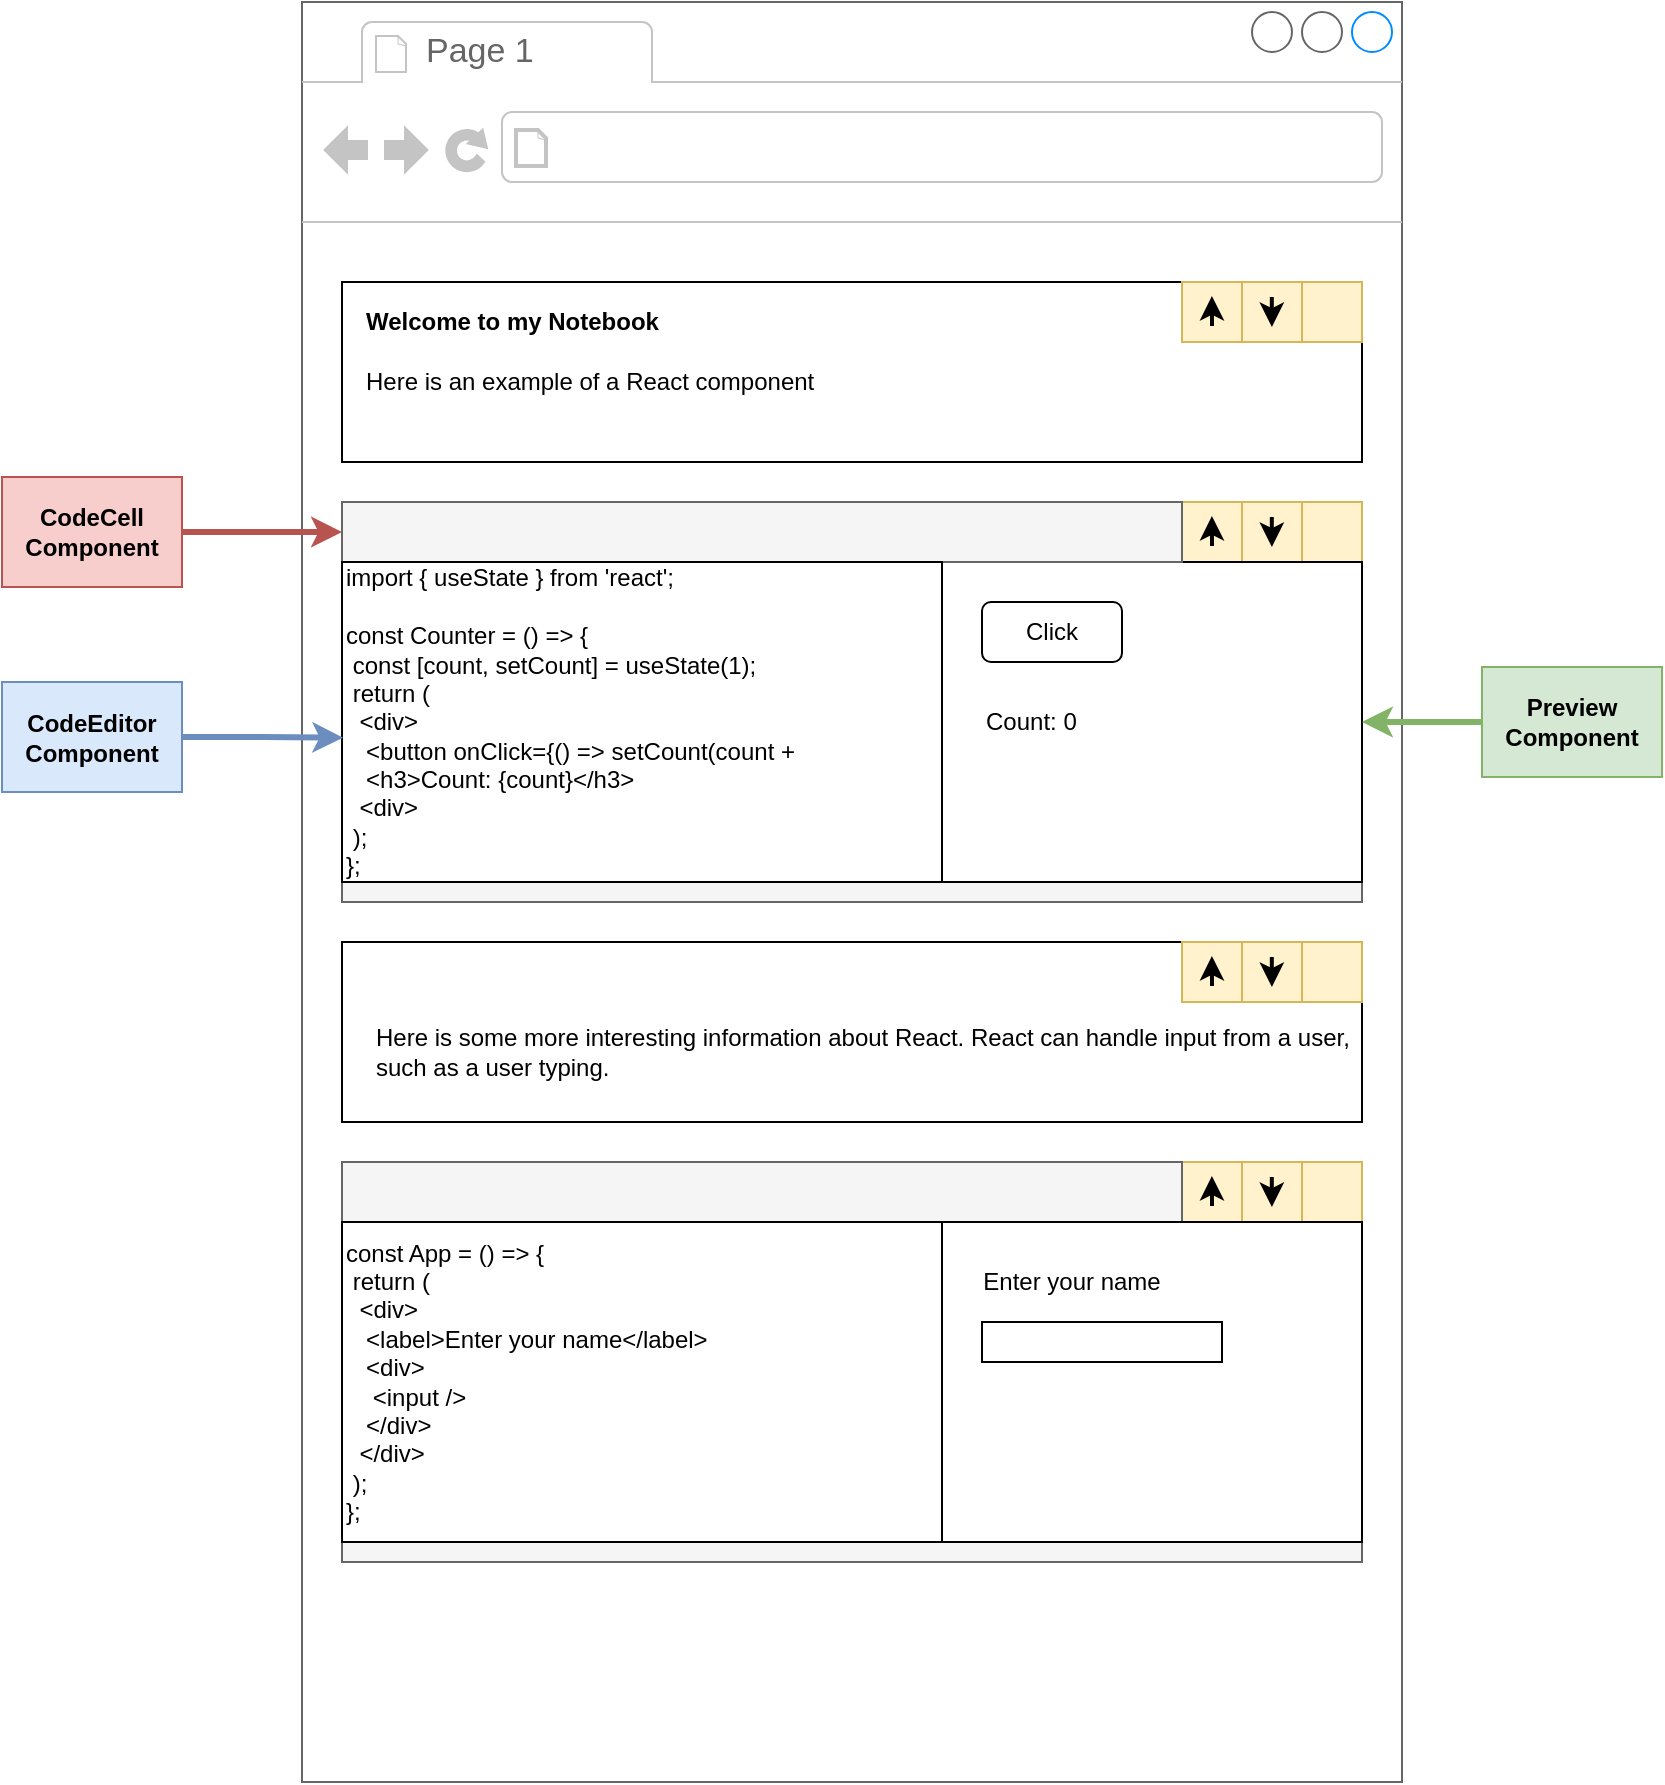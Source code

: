 <mxfile version="14.9.8" type="github" pages="7">
  <diagram id="6Rcdx9zYFWXz0OJYYDwT" name="Mockup">
    <mxGraphModel dx="1037" dy="604" grid="1" gridSize="10" guides="1" tooltips="1" connect="1" arrows="1" fold="1" page="1" pageScale="1" pageWidth="1500" pageHeight="1500" math="0" shadow="0">
      <root>
        <mxCell id="CP0yjphzE7fwtSNVHDh_-0" />
        <mxCell id="CP0yjphzE7fwtSNVHDh_-1" parent="CP0yjphzE7fwtSNVHDh_-0" />
        <mxCell id="CP0yjphzE7fwtSNVHDh_-2" value="" style="strokeWidth=1;shadow=0;dashed=0;align=center;html=1;shape=mxgraph.mockup.containers.browserWindow;rSize=0;strokeColor=#666666;strokeColor2=#008cff;strokeColor3=#c4c4c4;mainText=,;recursiveResize=0;fontStyle=1" parent="CP0yjphzE7fwtSNVHDh_-1" vertex="1">
          <mxGeometry x="540" y="270" width="550" height="890" as="geometry" />
        </mxCell>
        <mxCell id="CP0yjphzE7fwtSNVHDh_-3" value="Page 1" style="strokeWidth=1;shadow=0;dashed=0;align=center;html=1;shape=mxgraph.mockup.containers.anchor;fontSize=17;fontColor=#666666;align=left;" parent="CP0yjphzE7fwtSNVHDh_-2" vertex="1">
          <mxGeometry x="60" y="12" width="110" height="26" as="geometry" />
        </mxCell>
        <mxCell id="CP0yjphzE7fwtSNVHDh_-4" value="" style="strokeWidth=1;shadow=0;dashed=0;align=center;html=1;shape=mxgraph.mockup.containers.anchor;rSize=0;fontSize=17;fontColor=#666666;align=left;" parent="CP0yjphzE7fwtSNVHDh_-2" vertex="1">
          <mxGeometry x="130" y="60" width="250" height="26" as="geometry" />
        </mxCell>
        <mxCell id="CP0yjphzE7fwtSNVHDh_-5" value="" style="rounded=0;whiteSpace=wrap;html=1;" parent="CP0yjphzE7fwtSNVHDh_-2" vertex="1">
          <mxGeometry x="20" y="140" width="510" height="90" as="geometry" />
        </mxCell>
        <mxCell id="CP0yjphzE7fwtSNVHDh_-9" value="" style="group;fillColor=#fff2cc;strokeColor=#d6b656;" parent="CP0yjphzE7fwtSNVHDh_-2" vertex="1" connectable="0">
          <mxGeometry x="440" y="140" width="90" height="30" as="geometry" />
        </mxCell>
        <mxCell id="CP0yjphzE7fwtSNVHDh_-15" value="" style="group" parent="CP0yjphzE7fwtSNVHDh_-9" vertex="1" connectable="0">
          <mxGeometry width="90" height="30" as="geometry" />
        </mxCell>
        <mxCell id="CP0yjphzE7fwtSNVHDh_-8" value="" style="rounded=0;whiteSpace=wrap;html=1;fillColor=#fff2cc;strokeColor=#d6b656;" parent="CP0yjphzE7fwtSNVHDh_-15" vertex="1">
          <mxGeometry x="60" width="30" height="30" as="geometry" />
        </mxCell>
        <mxCell id="CP0yjphzE7fwtSNVHDh_-6" value="" style="rounded=0;whiteSpace=wrap;html=1;fillColor=#fff2cc;strokeColor=#d6b656;" parent="CP0yjphzE7fwtSNVHDh_-15" vertex="1">
          <mxGeometry width="30" height="30" as="geometry" />
        </mxCell>
        <mxCell id="CP0yjphzE7fwtSNVHDh_-12" value="" style="endArrow=classic;html=1;strokeWidth=2;" parent="CP0yjphzE7fwtSNVHDh_-15" edge="1">
          <mxGeometry width="50" height="50" relative="1" as="geometry">
            <mxPoint x="15" y="22" as="sourcePoint" />
            <mxPoint x="14.95" y="6.997" as="targetPoint" />
          </mxGeometry>
        </mxCell>
        <mxCell id="CP0yjphzE7fwtSNVHDh_-13" value="" style="endArrow=classic;html=1;strokeWidth=2;" parent="CP0yjphzE7fwtSNVHDh_-15" edge="1">
          <mxGeometry width="50" height="50" relative="1" as="geometry">
            <mxPoint x="44.9" y="7.497" as="sourcePoint" />
            <mxPoint x="44.95" y="22.5" as="targetPoint" />
          </mxGeometry>
        </mxCell>
        <mxCell id="CP0yjphzE7fwtSNVHDh_-14" value="" style="shape=image;html=1;verticalAlign=top;verticalLabelPosition=bottom;labelBackgroundColor=#ffffff;imageAspect=0;aspect=fixed;image=https://cdn4.iconfinder.com/data/icons/ionicons/512/icon-close-128.png" parent="CP0yjphzE7fwtSNVHDh_-15" vertex="1">
          <mxGeometry x="65" y="5" width="20" height="20" as="geometry" />
        </mxCell>
        <mxCell id="CP0yjphzE7fwtSNVHDh_-17" value="" style="rounded=0;whiteSpace=wrap;html=1;" parent="CP0yjphzE7fwtSNVHDh_-2" vertex="1">
          <mxGeometry x="20" y="250" width="510" height="200" as="geometry" />
        </mxCell>
        <mxCell id="CP0yjphzE7fwtSNVHDh_-18" value="" style="group;fillColor=#fff2cc;strokeColor=#d6b656;" parent="CP0yjphzE7fwtSNVHDh_-2" vertex="1" connectable="0">
          <mxGeometry x="440" y="250" width="90" height="30" as="geometry" />
        </mxCell>
        <mxCell id="CP0yjphzE7fwtSNVHDh_-19" value="" style="group" parent="CP0yjphzE7fwtSNVHDh_-18" vertex="1" connectable="0">
          <mxGeometry width="90" height="30" as="geometry" />
        </mxCell>
        <mxCell id="CP0yjphzE7fwtSNVHDh_-20" value="" style="rounded=0;whiteSpace=wrap;html=1;fillColor=#fff2cc;strokeColor=#d6b656;" parent="CP0yjphzE7fwtSNVHDh_-19" vertex="1">
          <mxGeometry x="60" width="30" height="30" as="geometry" />
        </mxCell>
        <mxCell id="CP0yjphzE7fwtSNVHDh_-21" value="" style="rounded=0;whiteSpace=wrap;html=1;fillColor=#fff2cc;strokeColor=#d6b656;" parent="CP0yjphzE7fwtSNVHDh_-19" vertex="1">
          <mxGeometry width="30" height="30" as="geometry" />
        </mxCell>
        <mxCell id="CP0yjphzE7fwtSNVHDh_-22" value="" style="endArrow=classic;html=1;strokeWidth=2;" parent="CP0yjphzE7fwtSNVHDh_-19" edge="1">
          <mxGeometry width="50" height="50" relative="1" as="geometry">
            <mxPoint x="15" y="22" as="sourcePoint" />
            <mxPoint x="14.95" y="6.997" as="targetPoint" />
          </mxGeometry>
        </mxCell>
        <mxCell id="CP0yjphzE7fwtSNVHDh_-23" value="" style="endArrow=classic;html=1;strokeWidth=2;" parent="CP0yjphzE7fwtSNVHDh_-19" edge="1">
          <mxGeometry width="50" height="50" relative="1" as="geometry">
            <mxPoint x="44.9" y="7.497" as="sourcePoint" />
            <mxPoint x="44.95" y="22.5" as="targetPoint" />
          </mxGeometry>
        </mxCell>
        <mxCell id="CP0yjphzE7fwtSNVHDh_-24" value="" style="shape=image;html=1;verticalAlign=top;verticalLabelPosition=bottom;labelBackgroundColor=#ffffff;imageAspect=0;aspect=fixed;image=https://cdn4.iconfinder.com/data/icons/ionicons/512/icon-close-128.png" parent="CP0yjphzE7fwtSNVHDh_-19" vertex="1">
          <mxGeometry x="65" y="5" width="20" height="20" as="geometry" />
        </mxCell>
        <mxCell id="CP0yjphzE7fwtSNVHDh_-25" value="" style="rounded=0;whiteSpace=wrap;html=1;" parent="CP0yjphzE7fwtSNVHDh_-2" vertex="1">
          <mxGeometry x="20" y="470" width="510" height="90" as="geometry" />
        </mxCell>
        <mxCell id="CP0yjphzE7fwtSNVHDh_-26" value="" style="group;fillColor=#fff2cc;strokeColor=#d6b656;" parent="CP0yjphzE7fwtSNVHDh_-2" vertex="1" connectable="0">
          <mxGeometry x="440" y="470" width="90" height="30" as="geometry" />
        </mxCell>
        <mxCell id="CP0yjphzE7fwtSNVHDh_-27" value="" style="group" parent="CP0yjphzE7fwtSNVHDh_-26" vertex="1" connectable="0">
          <mxGeometry width="90" height="30" as="geometry" />
        </mxCell>
        <mxCell id="CP0yjphzE7fwtSNVHDh_-28" value="" style="rounded=0;whiteSpace=wrap;html=1;fillColor=#fff2cc;strokeColor=#d6b656;" parent="CP0yjphzE7fwtSNVHDh_-27" vertex="1">
          <mxGeometry x="60" width="30" height="30" as="geometry" />
        </mxCell>
        <mxCell id="CP0yjphzE7fwtSNVHDh_-29" value="" style="rounded=0;whiteSpace=wrap;html=1;fillColor=#fff2cc;strokeColor=#d6b656;" parent="CP0yjphzE7fwtSNVHDh_-27" vertex="1">
          <mxGeometry width="30" height="30" as="geometry" />
        </mxCell>
        <mxCell id="CP0yjphzE7fwtSNVHDh_-30" value="" style="endArrow=classic;html=1;strokeWidth=2;" parent="CP0yjphzE7fwtSNVHDh_-27" edge="1">
          <mxGeometry width="50" height="50" relative="1" as="geometry">
            <mxPoint x="15" y="22" as="sourcePoint" />
            <mxPoint x="14.95" y="6.997" as="targetPoint" />
          </mxGeometry>
        </mxCell>
        <mxCell id="CP0yjphzE7fwtSNVHDh_-31" value="" style="endArrow=classic;html=1;strokeWidth=2;" parent="CP0yjphzE7fwtSNVHDh_-27" edge="1">
          <mxGeometry width="50" height="50" relative="1" as="geometry">
            <mxPoint x="44.9" y="7.497" as="sourcePoint" />
            <mxPoint x="44.95" y="22.5" as="targetPoint" />
          </mxGeometry>
        </mxCell>
        <mxCell id="CP0yjphzE7fwtSNVHDh_-32" value="" style="shape=image;html=1;verticalAlign=top;verticalLabelPosition=bottom;labelBackgroundColor=#ffffff;imageAspect=0;aspect=fixed;image=https://cdn4.iconfinder.com/data/icons/ionicons/512/icon-close-128.png" parent="CP0yjphzE7fwtSNVHDh_-27" vertex="1">
          <mxGeometry x="65" y="5" width="20" height="20" as="geometry" />
        </mxCell>
        <mxCell id="CP0yjphzE7fwtSNVHDh_-34" value="" style="rounded=0;whiteSpace=wrap;html=1;fillColor=#f5f5f5;strokeColor=#666666;fontColor=#333333;" parent="CP0yjphzE7fwtSNVHDh_-2" vertex="1">
          <mxGeometry x="20" y="440" width="510" height="10" as="geometry" />
        </mxCell>
        <mxCell id="CP0yjphzE7fwtSNVHDh_-36" value="Welcome to my Notebook" style="text;html=1;strokeColor=none;fillColor=none;align=left;verticalAlign=middle;whiteSpace=wrap;rounded=0;fontStyle=1" parent="CP0yjphzE7fwtSNVHDh_-2" vertex="1">
          <mxGeometry x="30" y="150" width="170" height="20" as="geometry" />
        </mxCell>
        <mxCell id="CP0yjphzE7fwtSNVHDh_-37" value="Here is an example of a React component" style="text;html=1;strokeColor=none;fillColor=none;align=left;verticalAlign=middle;whiteSpace=wrap;rounded=0;fontStyle=0" parent="CP0yjphzE7fwtSNVHDh_-2" vertex="1">
          <mxGeometry x="30" y="180" width="390" height="20" as="geometry" />
        </mxCell>
        <mxCell id="CP0yjphzE7fwtSNVHDh_-38" value="" style="rounded=0;whiteSpace=wrap;html=1;" parent="CP0yjphzE7fwtSNVHDh_-2" vertex="1">
          <mxGeometry x="20" y="580" width="510" height="200" as="geometry" />
        </mxCell>
        <mxCell id="CP0yjphzE7fwtSNVHDh_-39" value="" style="group;fillColor=#fff2cc;strokeColor=#d6b656;" parent="CP0yjphzE7fwtSNVHDh_-2" vertex="1" connectable="0">
          <mxGeometry x="440" y="580" width="90" height="30" as="geometry" />
        </mxCell>
        <mxCell id="CP0yjphzE7fwtSNVHDh_-40" value="" style="group" parent="CP0yjphzE7fwtSNVHDh_-39" vertex="1" connectable="0">
          <mxGeometry width="90" height="30" as="geometry" />
        </mxCell>
        <mxCell id="CP0yjphzE7fwtSNVHDh_-41" value="" style="rounded=0;whiteSpace=wrap;html=1;fillColor=#fff2cc;strokeColor=#d6b656;" parent="CP0yjphzE7fwtSNVHDh_-40" vertex="1">
          <mxGeometry x="60" width="30" height="30" as="geometry" />
        </mxCell>
        <mxCell id="CP0yjphzE7fwtSNVHDh_-42" value="" style="rounded=0;whiteSpace=wrap;html=1;fillColor=#fff2cc;strokeColor=#d6b656;" parent="CP0yjphzE7fwtSNVHDh_-40" vertex="1">
          <mxGeometry width="30" height="30" as="geometry" />
        </mxCell>
        <mxCell id="CP0yjphzE7fwtSNVHDh_-43" value="" style="endArrow=classic;html=1;strokeWidth=2;" parent="CP0yjphzE7fwtSNVHDh_-40" edge="1">
          <mxGeometry width="50" height="50" relative="1" as="geometry">
            <mxPoint x="15" y="22" as="sourcePoint" />
            <mxPoint x="14.95" y="6.997" as="targetPoint" />
          </mxGeometry>
        </mxCell>
        <mxCell id="CP0yjphzE7fwtSNVHDh_-44" value="" style="endArrow=classic;html=1;strokeWidth=2;" parent="CP0yjphzE7fwtSNVHDh_-40" edge="1">
          <mxGeometry width="50" height="50" relative="1" as="geometry">
            <mxPoint x="44.9" y="7.497" as="sourcePoint" />
            <mxPoint x="44.95" y="22.5" as="targetPoint" />
          </mxGeometry>
        </mxCell>
        <mxCell id="CP0yjphzE7fwtSNVHDh_-45" value="" style="shape=image;html=1;verticalAlign=top;verticalLabelPosition=bottom;labelBackgroundColor=#ffffff;imageAspect=0;aspect=fixed;image=https://cdn4.iconfinder.com/data/icons/ionicons/512/icon-close-128.png" parent="CP0yjphzE7fwtSNVHDh_-40" vertex="1">
          <mxGeometry x="65" y="5" width="20" height="20" as="geometry" />
        </mxCell>
        <mxCell id="CP0yjphzE7fwtSNVHDh_-46" value="" style="rounded=0;whiteSpace=wrap;html=1;fillColor=#f5f5f5;strokeColor=#666666;fontColor=#333333;" parent="CP0yjphzE7fwtSNVHDh_-2" vertex="1">
          <mxGeometry x="20" y="770" width="510" height="10" as="geometry" />
        </mxCell>
        <mxCell id="CP0yjphzE7fwtSNVHDh_-47" value="" style="rounded=0;whiteSpace=wrap;html=1;fillColor=#f5f5f5;strokeColor=#666666;fontColor=#333333;" parent="CP0yjphzE7fwtSNVHDh_-2" vertex="1">
          <mxGeometry x="20" y="580" width="420" height="30" as="geometry" />
        </mxCell>
        <mxCell id="CP0yjphzE7fwtSNVHDh_-48" value="" style="shape=image;html=1;verticalAlign=top;verticalLabelPosition=bottom;labelBackgroundColor=#ffffff;imageAspect=0;aspect=fixed;image=https://cdn4.iconfinder.com/data/icons/essential-app-1/16/dot-more-menu-hide-128.png" parent="CP0yjphzE7fwtSNVHDh_-2" vertex="1">
          <mxGeometry x="270" y="770" width="10" height="10" as="geometry" />
        </mxCell>
        <mxCell id="CP0yjphzE7fwtSNVHDh_-49" value="Here is some more interesting information about React. React can handle input from a user, such as a user typing." style="text;html=1;strokeColor=none;fillColor=none;align=left;verticalAlign=middle;whiteSpace=wrap;rounded=0;fontStyle=0" parent="CP0yjphzE7fwtSNVHDh_-2" vertex="1">
          <mxGeometry x="35" y="500" width="495" height="50" as="geometry" />
        </mxCell>
        <mxCell id="CP0yjphzE7fwtSNVHDh_-52" value="" style="rounded=0;whiteSpace=wrap;html=1;align=left;" parent="CP0yjphzE7fwtSNVHDh_-2" vertex="1">
          <mxGeometry x="320" y="280" width="210" height="160" as="geometry" />
        </mxCell>
        <mxCell id="CP0yjphzE7fwtSNVHDh_-53" value="" style="rounded=0;whiteSpace=wrap;html=1;align=left;" parent="CP0yjphzE7fwtSNVHDh_-2" vertex="1">
          <mxGeometry x="320" y="610" width="210" height="160" as="geometry" />
        </mxCell>
        <mxCell id="CP0yjphzE7fwtSNVHDh_-54" value="const App = () =&amp;gt; {&lt;br&gt;&lt;span style=&quot;white-space: pre&quot;&gt;	&lt;/span&gt;return (&lt;br&gt;&lt;span style=&quot;white-space: pre&quot;&gt;	&lt;/span&gt;&lt;span style=&quot;white-space: pre&quot;&gt;	&lt;/span&gt;&amp;lt;div&amp;gt;&lt;br&gt;&lt;span style=&quot;white-space: pre&quot;&gt;	&lt;/span&gt;&lt;span style=&quot;white-space: pre&quot;&gt;	&lt;/span&gt;&lt;span style=&quot;white-space: pre&quot;&gt;	&lt;/span&gt;&amp;lt;label&amp;gt;Enter your name&amp;lt;/label&amp;gt;&lt;br&gt;&lt;span style=&quot;white-space: pre&quot;&gt;	&lt;/span&gt;&lt;span style=&quot;white-space: pre&quot;&gt;	&lt;/span&gt;&lt;span style=&quot;white-space: pre&quot;&gt;	&lt;/span&gt;&amp;lt;div&amp;gt;&lt;br&gt;&lt;span style=&quot;white-space: pre&quot;&gt;	&lt;/span&gt;&lt;span style=&quot;white-space: pre&quot;&gt;	&lt;/span&gt;&lt;span style=&quot;white-space: pre&quot;&gt;	&lt;/span&gt;&lt;span style=&quot;white-space: pre&quot;&gt;	&lt;/span&gt;&amp;lt;input /&amp;gt;&lt;br&gt;&lt;span style=&quot;white-space: pre&quot;&gt;	&lt;/span&gt;&lt;span style=&quot;white-space: pre&quot;&gt;	&lt;/span&gt;&lt;span style=&quot;white-space: pre&quot;&gt;	&lt;/span&gt;&amp;lt;/div&amp;gt;&lt;br&gt;&lt;span style=&quot;white-space: pre&quot;&gt;	&lt;/span&gt;&lt;span style=&quot;white-space: pre&quot;&gt;	&lt;/span&gt;&amp;lt;/div&amp;gt;&lt;br&gt;&lt;span style=&quot;white-space: pre&quot;&gt;	&lt;/span&gt;);&lt;br&gt;};" style="rounded=0;whiteSpace=wrap;html=1;align=left;" parent="CP0yjphzE7fwtSNVHDh_-2" vertex="1">
          <mxGeometry x="20" y="610" width="300" height="160" as="geometry" />
        </mxCell>
        <mxCell id="CP0yjphzE7fwtSNVHDh_-55" value="Click" style="rounded=1;whiteSpace=wrap;html=1;align=center;" parent="CP0yjphzE7fwtSNVHDh_-2" vertex="1">
          <mxGeometry x="340" y="300" width="70" height="30" as="geometry" />
        </mxCell>
        <mxCell id="CP0yjphzE7fwtSNVHDh_-56" value="Count: 0" style="text;html=1;strokeColor=none;fillColor=none;align=left;verticalAlign=middle;whiteSpace=wrap;rounded=0;" parent="CP0yjphzE7fwtSNVHDh_-2" vertex="1">
          <mxGeometry x="340" y="350" width="80" height="20" as="geometry" />
        </mxCell>
        <mxCell id="CP0yjphzE7fwtSNVHDh_-33" value="" style="rounded=0;whiteSpace=wrap;html=1;fillColor=#f5f5f5;strokeColor=#666666;fontColor=#333333;" parent="CP0yjphzE7fwtSNVHDh_-1" vertex="1">
          <mxGeometry x="560" y="520" width="420" height="30" as="geometry" />
        </mxCell>
        <mxCell id="CP0yjphzE7fwtSNVHDh_-35" value="" style="shape=image;html=1;verticalAlign=top;verticalLabelPosition=bottom;labelBackgroundColor=#ffffff;imageAspect=0;aspect=fixed;image=https://cdn4.iconfinder.com/data/icons/essential-app-1/16/dot-more-menu-hide-128.png" parent="CP0yjphzE7fwtSNVHDh_-1" vertex="1">
          <mxGeometry x="810" y="710" width="10" height="10" as="geometry" />
        </mxCell>
        <mxCell id="CP0yjphzE7fwtSNVHDh_-50" value="import { useState } from &#39;react&#39;;&lt;br&gt;&lt;br&gt;const Counter = () =&amp;gt; {&lt;br&gt;&lt;span style=&quot;white-space: pre&quot;&gt;	&lt;/span&gt;const [count, setCount] = useState(1);&lt;br&gt;&lt;span style=&quot;white-space: pre&quot;&gt;	&lt;/span&gt;return (&lt;br&gt;&lt;span style=&quot;white-space: pre&quot;&gt;	&lt;/span&gt;&lt;span style=&quot;white-space: pre&quot;&gt;	&lt;/span&gt;&amp;lt;div&amp;gt;&lt;br&gt;&lt;span style=&quot;white-space: pre&quot;&gt;	&lt;/span&gt;&lt;span style=&quot;white-space: pre&quot;&gt;	&lt;/span&gt;&lt;span style=&quot;white-space: pre&quot;&gt;	&lt;/span&gt;&amp;lt;button onClick={() =&amp;gt; setCount(count +&lt;br&gt;&lt;span style=&quot;white-space: pre&quot;&gt;	&lt;/span&gt;&lt;span style=&quot;white-space: pre&quot;&gt;	&lt;/span&gt;&lt;span style=&quot;white-space: pre&quot;&gt;	&lt;/span&gt;&amp;lt;h3&amp;gt;Count: {count}&amp;lt;/h3&amp;gt;&lt;br&gt;&lt;span style=&quot;white-space: pre&quot;&gt;	&lt;/span&gt;&lt;span style=&quot;white-space: pre&quot;&gt;	&lt;/span&gt;&amp;lt;div&amp;gt;&lt;br&gt;&lt;span style=&quot;white-space: pre&quot;&gt;	&lt;/span&gt;);&lt;br&gt;};" style="rounded=0;whiteSpace=wrap;html=1;align=left;" parent="CP0yjphzE7fwtSNVHDh_-1" vertex="1">
          <mxGeometry x="560" y="550" width="300" height="160" as="geometry" />
        </mxCell>
        <mxCell id="CP0yjphzE7fwtSNVHDh_-63" style="edgeStyle=orthogonalEdgeStyle;rounded=0;orthogonalLoop=1;jettySize=auto;html=1;entryX=0;entryY=0.5;entryDx=0;entryDy=0;strokeWidth=3;fillColor=#f8cecc;strokeColor=#b85450;" parent="CP0yjphzE7fwtSNVHDh_-1" source="CP0yjphzE7fwtSNVHDh_-60" target="CP0yjphzE7fwtSNVHDh_-33" edge="1">
          <mxGeometry relative="1" as="geometry" />
        </mxCell>
        <mxCell id="CP0yjphzE7fwtSNVHDh_-60" value="CodeCell Component" style="rounded=0;whiteSpace=wrap;html=1;align=center;fillColor=#f8cecc;strokeColor=#b85450;fontStyle=1" parent="CP0yjphzE7fwtSNVHDh_-1" vertex="1">
          <mxGeometry x="390" y="507.5" width="90" height="55" as="geometry" />
        </mxCell>
        <mxCell id="CP0yjphzE7fwtSNVHDh_-64" style="edgeStyle=orthogonalEdgeStyle;rounded=0;orthogonalLoop=1;jettySize=auto;html=1;entryX=0.002;entryY=0.549;entryDx=0;entryDy=0;entryPerimeter=0;strokeWidth=3;fillColor=#dae8fc;strokeColor=#6c8ebf;" parent="CP0yjphzE7fwtSNVHDh_-1" source="CP0yjphzE7fwtSNVHDh_-61" target="CP0yjphzE7fwtSNVHDh_-50" edge="1">
          <mxGeometry relative="1" as="geometry" />
        </mxCell>
        <mxCell id="CP0yjphzE7fwtSNVHDh_-61" value="CodeEditor Component" style="rounded=0;whiteSpace=wrap;html=1;align=center;fillColor=#dae8fc;strokeColor=#6c8ebf;fontStyle=1" parent="CP0yjphzE7fwtSNVHDh_-1" vertex="1">
          <mxGeometry x="390" y="610" width="90" height="55" as="geometry" />
        </mxCell>
        <mxCell id="CP0yjphzE7fwtSNVHDh_-66" style="edgeStyle=orthogonalEdgeStyle;rounded=0;orthogonalLoop=1;jettySize=auto;html=1;entryX=1;entryY=0.5;entryDx=0;entryDy=0;strokeWidth=3;fillColor=#d5e8d4;strokeColor=#82b366;" parent="CP0yjphzE7fwtSNVHDh_-1" source="CP0yjphzE7fwtSNVHDh_-62" target="CP0yjphzE7fwtSNVHDh_-52" edge="1">
          <mxGeometry relative="1" as="geometry" />
        </mxCell>
        <mxCell id="CP0yjphzE7fwtSNVHDh_-62" value="Preview Component" style="rounded=0;whiteSpace=wrap;html=1;align=center;fillColor=#d5e8d4;strokeColor=#82b366;fontStyle=1" parent="CP0yjphzE7fwtSNVHDh_-1" vertex="1">
          <mxGeometry x="1130" y="602.5" width="90" height="55" as="geometry" />
        </mxCell>
        <mxCell id="CP0yjphzE7fwtSNVHDh_-67" value="Enter your name" style="text;html=1;strokeColor=none;fillColor=none;align=center;verticalAlign=middle;whiteSpace=wrap;rounded=0;" parent="CP0yjphzE7fwtSNVHDh_-1" vertex="1">
          <mxGeometry x="870" y="900" width="110" height="20" as="geometry" />
        </mxCell>
        <mxCell id="CP0yjphzE7fwtSNVHDh_-68" value="" style="rounded=0;whiteSpace=wrap;html=1;align=center;" parent="CP0yjphzE7fwtSNVHDh_-1" vertex="1">
          <mxGeometry x="880" y="930" width="120" height="20" as="geometry" />
        </mxCell>
      </root>
    </mxGraphModel>
  </diagram>
  <diagram id="azpn-qpVGMMVkhmDF1WK" name="Challenges">
    <mxGraphModel dx="715" dy="417" grid="1" gridSize="10" guides="1" tooltips="1" connect="1" arrows="1" fold="1" page="1" pageScale="1" pageWidth="850" pageHeight="1100" math="0" shadow="0">
      <root>
        <mxCell id="0" />
        <mxCell id="1" parent="0" />
        <mxCell id="xtcRVrNBoYHuHILQOcOX-1" value="&lt;b style=&quot;font-size: 30px;&quot;&gt;CHALLENGES&lt;/b&gt;" style="text;html=1;strokeColor=none;fillColor=none;align=center;verticalAlign=middle;whiteSpace=wrap;rounded=0;fontSize=30;" vertex="1" parent="1">
          <mxGeometry x="317" y="140" width="217" height="80" as="geometry" />
        </mxCell>
        <mxCell id="xtcRVrNBoYHuHILQOcOX-2" value="&lt;font style=&quot;font-size: 16px&quot;&gt;Code will be provided to Preview as a &lt;i&gt;&lt;b&gt;string.&lt;/b&gt;&lt;/i&gt; We have to execute it safely.&lt;/font&gt;" style="rounded=0;whiteSpace=wrap;html=1;fontSize=16;align=center;" vertex="1" parent="1">
          <mxGeometry x="135" y="230" width="580" height="60" as="geometry" />
        </mxCell>
        <mxCell id="xtcRVrNBoYHuHILQOcOX-3" value="This code might have advanced JS syntax in it (like JSX) that your browser doesn&#39;t know how to execute." style="rounded=0;whiteSpace=wrap;html=1;fontSize=16;align=center;" vertex="1" parent="1">
          <mxGeometry x="134.5" y="310" width="580" height="60" as="geometry" />
        </mxCell>
        <mxCell id="xtcRVrNBoYHuHILQOcOX-4" value="The code might have import statements for other JS files or CSS. We have to deal with those import statements &lt;b&gt;&lt;i&gt;before&lt;/i&gt;&lt;/b&gt; executing the code." style="rounded=0;whiteSpace=wrap;html=1;fontSize=16;align=center;" vertex="1" parent="1">
          <mxGeometry x="135" y="390" width="580" height="60" as="geometry" />
        </mxCell>
      </root>
    </mxGraphModel>
  </diagram>
  <diagram id="G7UtZYZEawbdLZfH98UV" name="Challenge #2">
    <mxGraphModel dx="1037" dy="604" grid="1" gridSize="10" guides="1" tooltips="1" connect="1" arrows="1" fold="1" page="1" pageScale="1" pageWidth="850" pageHeight="1100" math="0" shadow="0">
      <root>
        <mxCell id="6Wg-wV66OFZSOalKFGKc-0" />
        <mxCell id="6Wg-wV66OFZSOalKFGKc-1" parent="6Wg-wV66OFZSOalKFGKc-0" />
        <mxCell id="BGtWX-x1zA_87c5vgKgy-0" value="This code might have advanced JS syntax in it (like JSX) that your browser doesn&#39;t know how to execute." style="rounded=0;whiteSpace=wrap;html=1;fontSize=16;align=center;" vertex="1" parent="6Wg-wV66OFZSOalKFGKc-1">
          <mxGeometry x="135" y="50" width="580" height="60" as="geometry" />
        </mxCell>
        <mxCell id="BGtWX-x1zA_87c5vgKgy-1" value="Use a transpiler! - Babel" style="rounded=1;whiteSpace=wrap;html=1;fontSize=16;align=center;fillColor=#d5e8d4;strokeColor=#82b366;" vertex="1" parent="6Wg-wV66OFZSOalKFGKc-1">
          <mxGeometry x="320" y="130" width="210" height="50" as="geometry" />
        </mxCell>
        <mxCell id="BGtWX-x1zA_87c5vgKgy-6" style="edgeStyle=orthogonalEdgeStyle;rounded=0;orthogonalLoop=1;jettySize=auto;html=1;entryX=0.5;entryY=0;entryDx=0;entryDy=0;fontSize=16;strokeWidth=3;" edge="1" parent="6Wg-wV66OFZSOalKFGKc-1" source="BGtWX-x1zA_87c5vgKgy-2" target="BGtWX-x1zA_87c5vgKgy-3">
          <mxGeometry relative="1" as="geometry" />
        </mxCell>
        <mxCell id="BGtWX-x1zA_87c5vgKgy-2" value="const App = () =&amp;gt; &amp;lt;div&amp;gt;Text&amp;lt;/div&amp;gt;;" style="rounded=0;whiteSpace=wrap;html=1;fontSize=16;align=left;" vertex="1" parent="6Wg-wV66OFZSOalKFGKc-1">
          <mxGeometry x="173" y="260" width="385" height="90" as="geometry" />
        </mxCell>
        <mxCell id="BGtWX-x1zA_87c5vgKgy-7" style="edgeStyle=orthogonalEdgeStyle;rounded=0;orthogonalLoop=1;jettySize=auto;html=1;entryX=0.5;entryY=0;entryDx=0;entryDy=0;fontSize=16;strokeWidth=3;" edge="1" parent="6Wg-wV66OFZSOalKFGKc-1" source="BGtWX-x1zA_87c5vgKgy-3" target="BGtWX-x1zA_87c5vgKgy-5">
          <mxGeometry relative="1" as="geometry" />
        </mxCell>
        <mxCell id="BGtWX-x1zA_87c5vgKgy-3" value="&lt;b&gt;&lt;font style=&quot;font-size: 25px&quot;&gt;Transpiler&lt;/font&gt;&lt;/b&gt;&lt;br&gt;Babel" style="rounded=1;whiteSpace=wrap;html=1;fontSize=16;align=center;fillColor=#e1d5e7;strokeColor=#9673a6;" vertex="1" parent="6Wg-wV66OFZSOalKFGKc-1">
          <mxGeometry x="290.5" y="380" width="150" height="70" as="geometry" />
        </mxCell>
        <mxCell id="BGtWX-x1zA_87c5vgKgy-5" value="var App = function App() {&lt;br style=&quot;font-size: 13px;&quot;&gt;&lt;span style=&quot;white-space: pre; font-size: 13px;&quot;&gt;	&lt;/span&gt;return /*#__PURE__*/React.createElement(&quot;div&quot;, null, &#39;Text&#39;);&lt;br style=&quot;font-size: 13px;&quot;&gt;};" style="rounded=0;whiteSpace=wrap;html=1;fontSize=13;align=left;" vertex="1" parent="6Wg-wV66OFZSOalKFGKc-1">
          <mxGeometry x="173" y="500" width="385" height="90" as="geometry" />
        </mxCell>
        <mxCell id="BGtWX-x1zA_87c5vgKgy-8" value="Can&#39;t execute in the user&#39;s browser" style="text;html=1;strokeColor=none;fillColor=none;align=left;verticalAlign=middle;whiteSpace=wrap;rounded=0;fontSize=13;" vertex="1" parent="6Wg-wV66OFZSOalKFGKc-1">
          <mxGeometry x="568" y="295" width="110" height="20" as="geometry" />
        </mxCell>
        <mxCell id="BGtWX-x1zA_87c5vgKgy-9" value="Safe to execute" style="text;html=1;strokeColor=none;fillColor=none;align=left;verticalAlign=middle;whiteSpace=wrap;rounded=0;fontSize=13;" vertex="1" parent="6Wg-wV66OFZSOalKFGKc-1">
          <mxGeometry x="568" y="535" width="110" height="20" as="geometry" />
        </mxCell>
      </root>
    </mxGraphModel>
  </diagram>
  <diagram id="1N5mYf2pdPvssqQBKfhF" name="Challenge #3">
    <mxGraphModel dx="1037" dy="604" grid="1" gridSize="10" guides="1" tooltips="1" connect="1" arrows="1" fold="1" page="1" pageScale="1" pageWidth="850" pageHeight="1100" math="0" shadow="0">
      <root>
        <mxCell id="OfEYNe6r2ABou83_xBOU-0" />
        <mxCell id="OfEYNe6r2ABou83_xBOU-1" parent="OfEYNe6r2ABou83_xBOU-0" />
        <mxCell id="EexN2pCxqHtDexPsVdxR-0" value="The code might have import statements for other JS files or CSS. We have to deal with those import statements &lt;b&gt;&lt;i&gt;before&lt;/i&gt;&lt;/b&gt; executing the code." style="rounded=0;whiteSpace=wrap;html=1;fontSize=16;align=center;" vertex="1" parent="OfEYNe6r2ABou83_xBOU-1">
          <mxGeometry x="135" y="60" width="580" height="60" as="geometry" />
        </mxCell>
        <mxCell id="ngbtnCRH7McMhJkVLfJj-0" value="&lt;b&gt;NOTE&lt;/b&gt;&lt;br&gt;Babel transpiles code so that ES module import/export statements get converted to Common JS module require/module.exports statements" style="rounded=1;whiteSpace=wrap;html=1;fontSize=13;align=center;fillColor=#f8cecc;strokeColor=#b85450;" vertex="1" parent="OfEYNe6r2ABou83_xBOU-1">
          <mxGeometry x="190" y="340" width="440" height="70" as="geometry" />
        </mxCell>
        <mxCell id="auI0cv-obrlU8QH8MIiM-5" style="edgeStyle=orthogonalEdgeStyle;rounded=0;orthogonalLoop=1;jettySize=auto;html=1;entryX=0.5;entryY=0;entryDx=0;entryDy=0;fontSize=13;strokeWidth=3;" edge="1" parent="OfEYNe6r2ABou83_xBOU-1" source="auI0cv-obrlU8QH8MIiM-0" target="auI0cv-obrlU8QH8MIiM-4">
          <mxGeometry relative="1" as="geometry" />
        </mxCell>
        <mxCell id="auI0cv-obrlU8QH8MIiM-6" style="edgeStyle=orthogonalEdgeStyle;rounded=0;orthogonalLoop=1;jettySize=auto;html=1;entryX=0.5;entryY=0;entryDx=0;entryDy=0;fontSize=13;strokeWidth=3;" edge="1" parent="OfEYNe6r2ABou83_xBOU-1" source="auI0cv-obrlU8QH8MIiM-0" target="auI0cv-obrlU8QH8MIiM-3">
          <mxGeometry relative="1" as="geometry" />
        </mxCell>
        <mxCell id="auI0cv-obrlU8QH8MIiM-0" value="Use a bundler! - Webpack/esbuild" style="rounded=1;whiteSpace=wrap;html=1;fontSize=16;align=center;fillColor=#d5e8d4;strokeColor=#82b366;" vertex="1" parent="OfEYNe6r2ABou83_xBOU-1">
          <mxGeometry x="280" y="150" width="270" height="50" as="geometry" />
        </mxCell>
        <mxCell id="auI0cv-obrlU8QH8MIiM-3" value="&lt;span&gt;Responsible for making sure that the different values declared in one module are actually communicated over to another module&lt;/span&gt;" style="rounded=0;whiteSpace=wrap;html=1;fontSize=13;align=center;" vertex="1" parent="OfEYNe6r2ABou83_xBOU-1">
          <mxGeometry x="440" y="246" width="280" height="70" as="geometry" />
        </mxCell>
        <mxCell id="auI0cv-obrlU8QH8MIiM-4" value="Take multiple different modules and combine them all together, and somehow link them into one single file" style="rounded=0;whiteSpace=wrap;html=1;fontSize=13;align=center;" vertex="1" parent="OfEYNe6r2ABou83_xBOU-1">
          <mxGeometry x="130" y="246" width="280" height="70" as="geometry" />
        </mxCell>
        <mxCell id="tu3eLE3CppyuVcygNE6I-0" value="Bundler" style="rounded=0;whiteSpace=wrap;html=1;fontSize=17;align=center;fillColor=#dae8fc;strokeColor=#6c8ebf;fontStyle=1" vertex="1" parent="OfEYNe6r2ABou83_xBOU-1">
          <mxGeometry x="125" y="470" width="285" height="50" as="geometry" />
        </mxCell>
        <mxCell id="tu3eLE3CppyuVcygNE6I-1" value="Modify bundler behavior slightly" style="rounded=0;whiteSpace=wrap;html=1;fontSize=17;align=center;fillColor=#dae8fc;strokeColor=#6c8ebf;fontStyle=1" vertex="1" parent="OfEYNe6r2ABou83_xBOU-1">
          <mxGeometry x="440" y="470" width="285" height="50" as="geometry" />
        </mxCell>
        <mxCell id="tu3eLE3CppyuVcygNE6I-2" value="Read the contents of the entry file (index.js)" style="rounded=0;whiteSpace=wrap;html=1;fontSize=14;align=center;" vertex="1" parent="OfEYNe6r2ABou83_xBOU-1">
          <mxGeometry x="125" y="530" width="285" height="50" as="geometry" />
        </mxCell>
        <mxCell id="tu3eLE3CppyuVcygNE6I-3" value="&lt;b&gt;Automatically&lt;/b&gt;&amp;nbsp;find all different require/import/export statements" style="rounded=0;whiteSpace=wrap;html=1;fontSize=14;align=center;" vertex="1" parent="OfEYNe6r2ABou83_xBOU-1">
          <mxGeometry x="125" y="590" width="285" height="50" as="geometry" />
        </mxCell>
        <mxCell id="tu3eLE3CppyuVcygNE6I-7" value="" style="edgeStyle=orthogonalEdgeStyle;rounded=0;orthogonalLoop=1;jettySize=auto;html=1;fontSize=14;strokeWidth=2;" edge="1" parent="OfEYNe6r2ABou83_xBOU-1" source="tu3eLE3CppyuVcygNE6I-4" target="tu3eLE3CppyuVcygNE6I-6">
          <mxGeometry relative="1" as="geometry" />
        </mxCell>
        <mxCell id="tu3eLE3CppyuVcygNE6I-4" value="&lt;b&gt;Automatically&lt;/b&gt;&amp;nbsp;find all modules on the hard drive" style="rounded=0;whiteSpace=wrap;html=1;fontSize=14;align=center;" vertex="1" parent="OfEYNe6r2ABou83_xBOU-1">
          <mxGeometry x="125" y="650" width="285" height="50" as="geometry" />
        </mxCell>
        <mxCell id="tu3eLE3CppyuVcygNE6I-5" value="Link the files together into a single output file with all values being correctly communicated" style="rounded=0;whiteSpace=wrap;html=1;fontSize=14;align=center;" vertex="1" parent="OfEYNe6r2ABou83_xBOU-1">
          <mxGeometry x="125" y="710" width="285" height="50" as="geometry" />
        </mxCell>
        <mxCell id="tu3eLE3CppyuVcygNE6I-6" value="&lt;b&gt;Automatically&lt;/b&gt;&amp;nbsp;find all modules the user has imported from NPM" style="rounded=0;whiteSpace=wrap;html=1;fontSize=14;align=center;fillColor=#d5e8d4;strokeColor=#82b366;" vertex="1" parent="OfEYNe6r2ABou83_xBOU-1">
          <mxGeometry x="440" y="650" width="285" height="50" as="geometry" />
        </mxCell>
        <mxCell id="FnMF0nQPRITRjL2O48nk-1" style="edgeStyle=orthogonalEdgeStyle;curved=1;rounded=0;orthogonalLoop=1;jettySize=auto;html=1;entryX=0.5;entryY=0;entryDx=0;entryDy=0;fontSize=14;strokeWidth=2;" edge="1" parent="OfEYNe6r2ABou83_xBOU-1" source="wfSnQjOTVs1Hy_jq_8Ke-0" target="FnMF0nQPRITRjL2O48nk-0">
          <mxGeometry relative="1" as="geometry" />
        </mxCell>
        <mxCell id="wfSnQjOTVs1Hy_jq_8Ke-0" value="&lt;b&gt;NOTE&lt;/b&gt;&lt;br&gt;esbuild automatically tries to look at the local file system for any import statements, so we write a plugin to modify this behavior that reaches out to the NPM registry and give esbuild a URL for the source code of the required import" style="rounded=1;whiteSpace=wrap;html=1;fontSize=13;align=center;fillColor=#f8cecc;strokeColor=#b85450;" vertex="1" parent="OfEYNe6r2ABou83_xBOU-1">
          <mxGeometry x="168" y="790" width="515" height="80" as="geometry" />
        </mxCell>
        <mxCell id="FnMF0nQPRITRjL2O48nk-6" style="edgeStyle=orthogonalEdgeStyle;rounded=0;orthogonalLoop=1;jettySize=auto;html=1;entryX=0.5;entryY=0;entryDx=0;entryDy=0;fontSize=14;strokeWidth=2;" edge="1" parent="OfEYNe6r2ABou83_xBOU-1" source="FnMF0nQPRITRjL2O48nk-0" target="FnMF0nQPRITRjL2O48nk-2">
          <mxGeometry relative="1" as="geometry" />
        </mxCell>
        <mxCell id="FnMF0nQPRITRjL2O48nk-7" style="edgeStyle=orthogonalEdgeStyle;rounded=0;orthogonalLoop=1;jettySize=auto;html=1;entryX=0.5;entryY=0;entryDx=0;entryDy=0;fontSize=14;strokeWidth=2;" edge="1" parent="OfEYNe6r2ABou83_xBOU-1" source="FnMF0nQPRITRjL2O48nk-0" target="FnMF0nQPRITRjL2O48nk-3">
          <mxGeometry relative="1" as="geometry" />
        </mxCell>
        <mxCell id="FnMF0nQPRITRjL2O48nk-0" value="&lt;b&gt;ANOTHER PROBLEM!&lt;/b&gt;&lt;br&gt;Reaching out to the NPM registry on a browser is seemingly not allowed and results in a CORS error" style="rounded=1;whiteSpace=wrap;html=1;fontSize=13;align=center;fillColor=#f8cecc;strokeColor=#b85450;" vertex="1" parent="OfEYNe6r2ABou83_xBOU-1">
          <mxGeometry x="168" y="900" width="515" height="80" as="geometry" />
        </mxCell>
        <mxCell id="FnMF0nQPRITRjL2O48nk-2" value="Set up a proxy to handle downloading from NPM" style="rounded=0;whiteSpace=wrap;html=1;fontSize=14;fillColor=#ffffff;align=center;" vertex="1" parent="OfEYNe6r2ABou83_xBOU-1">
          <mxGeometry x="100" y="1030" width="290" height="90" as="geometry" />
        </mxCell>
        <mxCell id="FnMF0nQPRITRjL2O48nk-3" value="Use unpkg - public CDN that contains all the source code that is hosted on NPM" style="rounded=0;whiteSpace=wrap;html=1;fontSize=14;fillColor=#d5e8d4;align=center;strokeColor=#82b366;" vertex="1" parent="OfEYNe6r2ABou83_xBOU-1">
          <mxGeometry x="460" y="1030" width="290" height="90" as="geometry" />
        </mxCell>
      </root>
    </mxGraphModel>
  </diagram>
  <diagram id="ZaJqZfy_1TvUtSUY0Hn5" name="Implementation">
    <mxGraphModel dx="2074" dy="1208" grid="1" gridSize="10" guides="1" tooltips="1" connect="1" arrows="1" fold="1" page="1" pageScale="1" pageWidth="1500" pageHeight="1800" math="0" shadow="0">
      <root>
        <mxCell id="y0BlfI9Hcsi_6NVyVmin-0" />
        <mxCell id="y0BlfI9Hcsi_6NVyVmin-1" parent="y0BlfI9Hcsi_6NVyVmin-0" />
        <mxCell id="y0BlfI9Hcsi_6NVyVmin-2" value="Transpiling/Bundling Locally" style="rounded=0;whiteSpace=wrap;html=1;fontSize=26;align=center;fontStyle=1;fillColor=#dae8fc;strokeColor=#6c8ebf;" vertex="1" parent="y0BlfI9Hcsi_6NVyVmin-1">
          <mxGeometry x="530" y="60" width="440" height="70" as="geometry" />
        </mxCell>
        <mxCell id="y0BlfI9Hcsi_6NVyVmin-4" value="No need for extra request to an API server = faster code execution" style="rounded=0;whiteSpace=wrap;html=1;fontSize=18;align=center;" vertex="1" parent="y0BlfI9Hcsi_6NVyVmin-1">
          <mxGeometry x="530" y="160" width="440" height="70" as="geometry" />
        </mxCell>
        <mxCell id="y0BlfI9Hcsi_6NVyVmin-5" value="We don&#39;t have to maintain an API server" style="rounded=0;whiteSpace=wrap;html=1;fontSize=18;align=center;" vertex="1" parent="y0BlfI9Hcsi_6NVyVmin-1">
          <mxGeometry x="530" y="250" width="440" height="70" as="geometry" />
        </mxCell>
        <mxCell id="y0BlfI9Hcsi_6NVyVmin-6" value="Less complexity - no moving code back and forth" style="rounded=0;whiteSpace=wrap;html=1;fontSize=18;align=center;" vertex="1" parent="y0BlfI9Hcsi_6NVyVmin-1">
          <mxGeometry x="530" y="340" width="440" height="70" as="geometry" />
        </mxCell>
        <mxCell id="y0BlfI9Hcsi_6NVyVmin-7" value="&lt;b&gt;TRANSPILING&lt;/b&gt;" style="rounded=0;whiteSpace=wrap;html=1;fontSize=26;align=center;fillColor=#f8cecc;strokeColor=#b85450;" vertex="1" parent="y0BlfI9Hcsi_6NVyVmin-1">
          <mxGeometry x="297.5" y="480" width="200" height="70" as="geometry" />
        </mxCell>
        <mxCell id="y0BlfI9Hcsi_6NVyVmin-8" value="&lt;b&gt;BUNDLING&lt;/b&gt;" style="rounded=0;whiteSpace=wrap;html=1;fontSize=26;align=center;fillColor=#f8cecc;strokeColor=#b85450;" vertex="1" parent="y0BlfI9Hcsi_6NVyVmin-1">
          <mxGeometry x="925" y="480" width="200" height="70" as="geometry" />
        </mxCell>
        <mxCell id="y0BlfI9Hcsi_6NVyVmin-9" value="" style="rounded=0;whiteSpace=wrap;html=1;fontSize=26;align=center;fillColor=#dae8fc;strokeColor=#6c8ebf;" vertex="1" parent="y0BlfI9Hcsi_6NVyVmin-1">
          <mxGeometry x="710" y="600" width="340" height="340" as="geometry" />
        </mxCell>
        <mxCell id="y0BlfI9Hcsi_6NVyVmin-10" value="React App" style="rounded=0;whiteSpace=wrap;html=1;fontSize=26;align=center;fillColor=#dae8fc;strokeColor=#6c8ebf;fontStyle=1" vertex="1" parent="y0BlfI9Hcsi_6NVyVmin-1">
          <mxGeometry x="710" y="600" width="340" height="50" as="geometry" />
        </mxCell>
        <mxCell id="y0BlfI9Hcsi_6NVyVmin-23" style="edgeStyle=orthogonalEdgeStyle;rounded=0;orthogonalLoop=1;jettySize=auto;html=1;entryX=0.721;entryY=0.412;entryDx=0;entryDy=0;entryPerimeter=0;fontSize=14;strokeWidth=2;" edge="1" parent="y0BlfI9Hcsi_6NVyVmin-1" source="y0BlfI9Hcsi_6NVyVmin-12" target="y0BlfI9Hcsi_6NVyVmin-9">
          <mxGeometry relative="1" as="geometry" />
        </mxCell>
        <mxCell id="y0BlfI9Hcsi_6NVyVmin-12" value="Webpack runs" style="rounded=0;whiteSpace=wrap;html=1;fontSize=14;fillColor=#fff2cc;align=center;strokeColor=#d6b656;" vertex="1" parent="y0BlfI9Hcsi_6NVyVmin-1">
          <mxGeometry x="880" y="657.75" width="150" height="42.5" as="geometry" />
        </mxCell>
        <mxCell id="y0BlfI9Hcsi_6NVyVmin-24" style="edgeStyle=orthogonalEdgeStyle;rounded=0;orthogonalLoop=1;jettySize=auto;html=1;fontSize=14;strokeWidth=2;" edge="1" parent="y0BlfI9Hcsi_6NVyVmin-1" source="y0BlfI9Hcsi_6NVyVmin-14" target="y0BlfI9Hcsi_6NVyVmin-16">
          <mxGeometry relative="1" as="geometry" />
        </mxCell>
        <mxCell id="y0BlfI9Hcsi_6NVyVmin-14" value="Webpack finds an import statement" style="rounded=0;whiteSpace=wrap;html=1;fontSize=14;fillColor=#fff2cc;align=center;strokeColor=#d6b656;" vertex="1" parent="y0BlfI9Hcsi_6NVyVmin-1">
          <mxGeometry x="880" y="740" width="150" height="42.5" as="geometry" />
        </mxCell>
        <mxCell id="y0BlfI9Hcsi_6NVyVmin-25" style="edgeStyle=orthogonalEdgeStyle;rounded=0;orthogonalLoop=1;jettySize=auto;html=1;entryX=0.5;entryY=0;entryDx=0;entryDy=0;fontSize=14;strokeWidth=2;" edge="1" parent="y0BlfI9Hcsi_6NVyVmin-1" source="y0BlfI9Hcsi_6NVyVmin-16" target="y0BlfI9Hcsi_6NVyVmin-17">
          <mxGeometry relative="1" as="geometry" />
        </mxCell>
        <mxCell id="y0BlfI9Hcsi_6NVyVmin-16" value="Write plugin to fetch &lt;i style=&quot;font-size: 14px;&quot;&gt;individual file from npm&lt;/i&gt;" style="rounded=0;whiteSpace=wrap;html=1;fontSize=14;fillColor=#fff2cc;align=center;strokeColor=#d6b656;" vertex="1" parent="y0BlfI9Hcsi_6NVyVmin-1">
          <mxGeometry x="880" y="813.75" width="150" height="42.5" as="geometry" />
        </mxCell>
        <mxCell id="y0BlfI9Hcsi_6NVyVmin-26" style="edgeStyle=orthogonalEdgeStyle;rounded=0;orthogonalLoop=1;jettySize=auto;html=1;fontSize=14;strokeWidth=2;" edge="1" parent="y0BlfI9Hcsi_6NVyVmin-1" source="y0BlfI9Hcsi_6NVyVmin-17" target="y0BlfI9Hcsi_6NVyVmin-18">
          <mxGeometry relative="1" as="geometry" />
        </mxCell>
        <mxCell id="y0BlfI9Hcsi_6NVyVmin-17" value="Bundle complete" style="rounded=0;whiteSpace=wrap;html=1;fontSize=14;fillColor=#fff2cc;align=center;strokeColor=#d6b656;" vertex="1" parent="y0BlfI9Hcsi_6NVyVmin-1">
          <mxGeometry x="880" y="890" width="150" height="42.5" as="geometry" />
        </mxCell>
        <mxCell id="y0BlfI9Hcsi_6NVyVmin-18" value="Bundled code" style="rounded=0;whiteSpace=wrap;html=1;fontSize=16;fillColor=#ffffff;align=center;" vertex="1" parent="y0BlfI9Hcsi_6NVyVmin-1">
          <mxGeometry x="720" y="896.25" width="110" height="30" as="geometry" />
        </mxCell>
        <mxCell id="y0BlfI9Hcsi_6NVyVmin-22" style="edgeStyle=orthogonalEdgeStyle;rounded=0;orthogonalLoop=1;jettySize=auto;html=1;entryX=0;entryY=0.5;entryDx=0;entryDy=0;fontSize=14;strokeWidth=2;" edge="1" parent="y0BlfI9Hcsi_6NVyVmin-1" source="y0BlfI9Hcsi_6NVyVmin-19" target="y0BlfI9Hcsi_6NVyVmin-12">
          <mxGeometry relative="1" as="geometry" />
        </mxCell>
        <mxCell id="y0BlfI9Hcsi_6NVyVmin-19" value="Code" style="rounded=0;whiteSpace=wrap;html=1;fontSize=16;fillColor=#ffffff;align=center;" vertex="1" parent="y0BlfI9Hcsi_6NVyVmin-1">
          <mxGeometry x="720" y="664" width="110" height="30" as="geometry" />
        </mxCell>
        <mxCell id="y0BlfI9Hcsi_6NVyVmin-27" value="" style="rounded=0;whiteSpace=wrap;html=1;fontSize=14;fillColor=#d5e8d4;align=center;strokeColor=#82b366;" vertex="1" parent="y0BlfI9Hcsi_6NVyVmin-1">
          <mxGeometry x="1120" y="660" width="220" height="220" as="geometry" />
        </mxCell>
        <mxCell id="y0BlfI9Hcsi_6NVyVmin-28" value="NPM Registry" style="rounded=0;whiteSpace=wrap;html=1;fontSize=22;fillColor=#d5e8d4;align=center;fontStyle=1;strokeColor=#82b366;" vertex="1" parent="y0BlfI9Hcsi_6NVyVmin-1">
          <mxGeometry x="1120" y="660" width="220" height="40" as="geometry" />
        </mxCell>
        <mxCell id="y0BlfI9Hcsi_6NVyVmin-29" value="" style="rounded=0;whiteSpace=wrap;html=1;fontSize=22;fillColor=#ffffff;align=center;" vertex="1" parent="y0BlfI9Hcsi_6NVyVmin-1">
          <mxGeometry x="1147.5" y="710" width="165" height="160" as="geometry" />
        </mxCell>
        <mxCell id="y0BlfI9Hcsi_6NVyVmin-30" value="i.e. React" style="rounded=0;whiteSpace=wrap;html=1;fontSize=16;fillColor=#ffffff;align=center;" vertex="1" parent="y0BlfI9Hcsi_6NVyVmin-1">
          <mxGeometry x="1147.5" y="709" width="165" height="30" as="geometry" />
        </mxCell>
        <mxCell id="y0BlfI9Hcsi_6NVyVmin-31" value="index.js" style="rounded=0;whiteSpace=wrap;html=1;fontSize=16;fillColor=#dae8fc;align=center;strokeColor=#6c8ebf;" vertex="1" parent="y0BlfI9Hcsi_6NVyVmin-1">
          <mxGeometry x="1180" y="760" width="100" height="30" as="geometry" />
        </mxCell>
        <mxCell id="y0BlfI9Hcsi_6NVyVmin-32" value="renderer.js" style="rounded=0;whiteSpace=wrap;html=1;fontSize=16;fillColor=#dae8fc;align=center;strokeColor=#6c8ebf;" vertex="1" parent="y0BlfI9Hcsi_6NVyVmin-1">
          <mxGeometry x="1180" y="813.75" width="100" height="30" as="geometry" />
        </mxCell>
        <mxCell id="y0BlfI9Hcsi_6NVyVmin-33" style="edgeStyle=orthogonalEdgeStyle;rounded=0;orthogonalLoop=1;jettySize=auto;html=1;entryX=0;entryY=0.5;entryDx=0;entryDy=0;fontSize=16;strokeWidth=2;" edge="1" parent="y0BlfI9Hcsi_6NVyVmin-1" source="y0BlfI9Hcsi_6NVyVmin-16" target="y0BlfI9Hcsi_6NVyVmin-31">
          <mxGeometry relative="1" as="geometry" />
        </mxCell>
        <mxCell id="y0BlfI9Hcsi_6NVyVmin-34" value="" style="rounded=0;whiteSpace=wrap;html=1;fontSize=26;align=center;fillColor=#dae8fc;strokeColor=#6c8ebf;" vertex="1" parent="y0BlfI9Hcsi_6NVyVmin-1">
          <mxGeometry x="192.5" y="600" width="410" height="340" as="geometry" />
        </mxCell>
        <mxCell id="y0BlfI9Hcsi_6NVyVmin-35" value="React App" style="rounded=0;whiteSpace=wrap;html=1;fontSize=26;align=center;fillColor=#dae8fc;strokeColor=#6c8ebf;fontStyle=1" vertex="1" parent="y0BlfI9Hcsi_6NVyVmin-1">
          <mxGeometry x="192.5" y="600" width="410" height="50" as="geometry" />
        </mxCell>
        <mxCell id="y0BlfI9Hcsi_6NVyVmin-36" value="Transpiled Result" style="rounded=0;whiteSpace=wrap;html=1;fontSize=16;align=center;" vertex="1" parent="y0BlfI9Hcsi_6NVyVmin-1">
          <mxGeometry x="232.5" y="820" width="120" height="60" as="geometry" />
        </mxCell>
        <mxCell id="y0BlfI9Hcsi_6NVyVmin-39" style="edgeStyle=orthogonalEdgeStyle;rounded=0;orthogonalLoop=1;jettySize=auto;html=1;entryX=0;entryY=0.25;entryDx=0;entryDy=0;fontSize=16;strokeWidth=2;" edge="1" parent="y0BlfI9Hcsi_6NVyVmin-1" source="y0BlfI9Hcsi_6NVyVmin-37" target="y0BlfI9Hcsi_6NVyVmin-38">
          <mxGeometry relative="1" as="geometry" />
        </mxCell>
        <mxCell id="y0BlfI9Hcsi_6NVyVmin-37" value="Code" style="rounded=0;whiteSpace=wrap;html=1;fontSize=16;align=center;" vertex="1" parent="y0BlfI9Hcsi_6NVyVmin-1">
          <mxGeometry x="232.5" y="709" width="120" height="60" as="geometry" />
        </mxCell>
        <mxCell id="y0BlfI9Hcsi_6NVyVmin-41" style="edgeStyle=orthogonalEdgeStyle;rounded=0;orthogonalLoop=1;jettySize=auto;html=1;exitX=0;exitY=0.75;exitDx=0;exitDy=0;entryX=1;entryY=0.5;entryDx=0;entryDy=0;fontSize=16;strokeWidth=2;" edge="1" parent="y0BlfI9Hcsi_6NVyVmin-1" source="y0BlfI9Hcsi_6NVyVmin-38" target="y0BlfI9Hcsi_6NVyVmin-36">
          <mxGeometry relative="1" as="geometry" />
        </mxCell>
        <mxCell id="y0BlfI9Hcsi_6NVyVmin-38" value="In-Browser Transpiler" style="rounded=0;whiteSpace=wrap;html=1;fontSize=16;fillColor=#fff2cc;align=center;strokeColor=#d6b656;" vertex="1" parent="y0BlfI9Hcsi_6NVyVmin-1">
          <mxGeometry x="432.5" y="709" width="120" height="171" as="geometry" />
        </mxCell>
        <mxCell id="BGyoIo9OFFx3PJayMv6H-1" style="edgeStyle=orthogonalEdgeStyle;rounded=0;orthogonalLoop=1;jettySize=auto;html=1;entryX=0.5;entryY=0;entryDx=0;entryDy=0;fontSize=16;strokeWidth=2;" edge="1" parent="y0BlfI9Hcsi_6NVyVmin-1" source="HeUJ6VA3IzS-jSpmKgGt-0" target="BGyoIo9OFFx3PJayMv6H-0">
          <mxGeometry relative="1" as="geometry" />
        </mxCell>
        <mxCell id="HeUJ6VA3IzS-jSpmKgGt-0" value="&lt;b&gt;&lt;font style=&quot;font-size: 26px&quot;&gt;PROBLEM!&lt;br&gt;&lt;/font&gt;&lt;/b&gt;&lt;br&gt;&lt;b&gt;&lt;font style=&quot;font-size: 16px&quot;&gt;Webpack does not work correctly in the browser&lt;/font&gt;&lt;/b&gt;" style="rounded=0;whiteSpace=wrap;html=1;fontSize=13;align=center;spacingTop=0;" vertex="1" parent="y0BlfI9Hcsi_6NVyVmin-1">
          <mxGeometry x="480" y="1050" width="570" height="90" as="geometry" />
        </mxCell>
        <mxCell id="BGyoIo9OFFx3PJayMv6H-0" value="Use ESBuild!" style="rounded=1;whiteSpace=wrap;html=1;fontSize=16;fillColor=#d5e8d4;align=center;strokeColor=#82b366;fontStyle=1" vertex="1" parent="y0BlfI9Hcsi_6NVyVmin-1">
          <mxGeometry x="640" y="1180" width="250" height="60" as="geometry" />
        </mxCell>
        <mxCell id="BGyoIo9OFFx3PJayMv6H-10" style="edgeStyle=orthogonalEdgeStyle;rounded=0;orthogonalLoop=1;jettySize=auto;html=1;entryX=0;entryY=0.5;entryDx=0;entryDy=0;fontSize=26;strokeWidth=2;" edge="1" parent="y0BlfI9Hcsi_6NVyVmin-1" source="BGyoIo9OFFx3PJayMv6H-2" target="BGyoIo9OFFx3PJayMv6H-3">
          <mxGeometry relative="1" as="geometry" />
        </mxCell>
        <mxCell id="BGyoIo9OFFx3PJayMv6H-2" value="Raw User Code" style="rounded=0;whiteSpace=wrap;html=1;fontSize=16;fillColor=#ffffff;align=center;" vertex="1" parent="y0BlfI9Hcsi_6NVyVmin-1">
          <mxGeometry x="432.5" y="1287" width="100" height="90" as="geometry" />
        </mxCell>
        <mxCell id="BGyoIo9OFFx3PJayMv6H-11" style="edgeStyle=orthogonalEdgeStyle;rounded=0;orthogonalLoop=1;jettySize=auto;html=1;exitX=1;exitY=0.5;exitDx=0;exitDy=0;entryX=0;entryY=0.5;entryDx=0;entryDy=0;fontSize=26;strokeWidth=2;" edge="1" parent="y0BlfI9Hcsi_6NVyVmin-1" source="BGyoIo9OFFx3PJayMv6H-3" target="BGyoIo9OFFx3PJayMv6H-5">
          <mxGeometry relative="1" as="geometry" />
        </mxCell>
        <mxCell id="BGyoIo9OFFx3PJayMv6H-3" value="" style="rounded=0;whiteSpace=wrap;html=1;fontSize=16;fillColor=#fff2cc;align=center;strokeColor=#d6b656;" vertex="1" parent="y0BlfI9Hcsi_6NVyVmin-1">
          <mxGeometry x="582.5" y="1272" width="170" height="120" as="geometry" />
        </mxCell>
        <mxCell id="BGyoIo9OFFx3PJayMv6H-4" value="Transpiling" style="rounded=0;whiteSpace=wrap;html=1;fontSize=16;fillColor=#fff2cc;align=center;strokeColor=#d6b656;" vertex="1" parent="y0BlfI9Hcsi_6NVyVmin-1">
          <mxGeometry x="582.5" y="1272" width="170" height="30" as="geometry" />
        </mxCell>
        <mxCell id="BGyoIo9OFFx3PJayMv6H-12" style="edgeStyle=orthogonalEdgeStyle;rounded=0;orthogonalLoop=1;jettySize=auto;html=1;exitX=1;exitY=0.5;exitDx=0;exitDy=0;entryX=0;entryY=0.5;entryDx=0;entryDy=0;fontSize=26;strokeWidth=2;" edge="1" parent="y0BlfI9Hcsi_6NVyVmin-1" source="BGyoIo9OFFx3PJayMv6H-5" target="BGyoIo9OFFx3PJayMv6H-7">
          <mxGeometry relative="1" as="geometry" />
        </mxCell>
        <mxCell id="BGyoIo9OFFx3PJayMv6H-5" value="" style="rounded=0;whiteSpace=wrap;html=1;fontSize=16;fillColor=#fff2cc;align=center;strokeColor=#d6b656;" vertex="1" parent="y0BlfI9Hcsi_6NVyVmin-1">
          <mxGeometry x="782.5" y="1272" width="170" height="120" as="geometry" />
        </mxCell>
        <mxCell id="BGyoIo9OFFx3PJayMv6H-6" value="Transpiling" style="rounded=0;whiteSpace=wrap;html=1;fontSize=16;fillColor=#fff2cc;align=center;strokeColor=#d6b656;" vertex="1" parent="y0BlfI9Hcsi_6NVyVmin-1">
          <mxGeometry x="782.5" y="1272" width="170" height="30" as="geometry" />
        </mxCell>
        <mxCell id="BGyoIo9OFFx3PJayMv6H-7" value="Code Ready to Execute" style="rounded=0;whiteSpace=wrap;html=1;fontSize=16;fillColor=#ffffff;align=center;" vertex="1" parent="y0BlfI9Hcsi_6NVyVmin-1">
          <mxGeometry x="997.5" y="1287" width="100" height="90" as="geometry" />
        </mxCell>
        <mxCell id="BGyoIo9OFFx3PJayMv6H-8" value="Webpack" style="text;html=1;strokeColor=none;fillColor=none;align=center;verticalAlign=middle;whiteSpace=wrap;rounded=0;fontSize=26;fontStyle=1" vertex="1" parent="y0BlfI9Hcsi_6NVyVmin-1">
          <mxGeometry x="802.5" y="1322" width="130" height="40" as="geometry" />
        </mxCell>
        <mxCell id="BGyoIo9OFFx3PJayMv6H-9" value="Babel" style="text;html=1;strokeColor=none;fillColor=none;align=center;verticalAlign=middle;whiteSpace=wrap;rounded=0;fontSize=26;fontStyle=1" vertex="1" parent="y0BlfI9Hcsi_6NVyVmin-1">
          <mxGeometry x="602.5" y="1322" width="130" height="40" as="geometry" />
        </mxCell>
        <mxCell id="BGyoIo9OFFx3PJayMv6H-13" value="&lt;b&gt;ESBuild&lt;/b&gt;" style="rounded=0;whiteSpace=wrap;html=1;fontSize=26;fillColor=#dae8fc;align=center;strokeColor=#6c8ebf;" vertex="1" parent="y0BlfI9Hcsi_6NVyVmin-1">
          <mxGeometry x="705" y="1432" width="120" height="60" as="geometry" />
        </mxCell>
        <mxCell id="BGyoIo9OFFx3PJayMv6H-15" value="" style="endArrow=none;html=1;fontSize=26;strokeWidth=2;entryX=0.5;entryY=0;entryDx=0;entryDy=0;" edge="1" parent="y0BlfI9Hcsi_6NVyVmin-1" target="BGyoIo9OFFx3PJayMv6H-13">
          <mxGeometry width="50" height="50" relative="1" as="geometry">
            <mxPoint x="583" y="1402" as="sourcePoint" />
            <mxPoint x="760" y="1422" as="targetPoint" />
            <Array as="points">
              <mxPoint x="583" y="1422" />
              <mxPoint x="760" y="1422" />
            </Array>
          </mxGeometry>
        </mxCell>
        <mxCell id="BGyoIo9OFFx3PJayMv6H-22" value="" style="endArrow=none;html=1;fontSize=26;strokeWidth=2;exitX=0.5;exitY=0;exitDx=0;exitDy=0;" edge="1" parent="y0BlfI9Hcsi_6NVyVmin-1" source="BGyoIo9OFFx3PJayMv6H-13">
          <mxGeometry width="50" height="50" relative="1" as="geometry">
            <mxPoint x="780" y="1422" as="sourcePoint" />
            <mxPoint x="953" y="1402" as="targetPoint" />
            <Array as="points">
              <mxPoint x="770" y="1422" />
              <mxPoint x="953" y="1422" />
            </Array>
          </mxGeometry>
        </mxCell>
        <mxCell id="BGyoIo9OFFx3PJayMv6H-24" value="Standalone tool that replaces both Babel and Webpack (can transpile + bundle code in the browser)" style="text;html=1;strokeColor=none;fillColor=none;align=center;verticalAlign=middle;whiteSpace=wrap;rounded=0;fontSize=14;" vertex="1" parent="y0BlfI9Hcsi_6NVyVmin-1">
          <mxGeometry x="595" y="1497" width="340" height="50" as="geometry" />
        </mxCell>
      </root>
    </mxGraphModel>
  </diagram>
  <diagram id="y4B-bP1Q3tJWO-P37xJ3" name="esbuild">
    <mxGraphModel dx="864" dy="503" grid="1" gridSize="10" guides="1" tooltips="1" connect="1" arrows="1" fold="1" page="1" pageScale="1" pageWidth="1500" pageHeight="1800" math="0" shadow="0">
      <root>
        <mxCell id="IMWXNpPMVt8U4a8mCxge-0" />
        <mxCell id="IMWXNpPMVt8U4a8mCxge-1" parent="IMWXNpPMVt8U4a8mCxge-0" />
        <mxCell id="IMWXNpPMVt8U4a8mCxge-20" style="edgeStyle=orthogonalEdgeStyle;rounded=0;orthogonalLoop=1;jettySize=auto;html=1;entryX=0.5;entryY=0;entryDx=0;entryDy=0;fontSize=14;strokeWidth=2;" edge="1" parent="IMWXNpPMVt8U4a8mCxge-1" source="IMWXNpPMVt8U4a8mCxge-2" target="IMWXNpPMVt8U4a8mCxge-5">
          <mxGeometry relative="1" as="geometry" />
        </mxCell>
        <mxCell id="IMWXNpPMVt8U4a8mCxge-2" value="ESBuild Bundling Process" style="rounded=0;whiteSpace=wrap;html=1;fontSize=14;fillColor=#dae8fc;align=center;strokeColor=#6c8ebf;fontStyle=1" vertex="1" parent="IMWXNpPMVt8U4a8mCxge-1">
          <mxGeometry x="670" y="150" width="250" height="60" as="geometry" />
        </mxCell>
        <mxCell id="IMWXNpPMVt8U4a8mCxge-4" style="edgeStyle=orthogonalEdgeStyle;rounded=0;orthogonalLoop=1;jettySize=auto;html=1;entryX=0;entryY=0.5;entryDx=0;entryDy=0;fontSize=14;strokeWidth=2;" edge="1" parent="IMWXNpPMVt8U4a8mCxge-1" source="IMWXNpPMVt8U4a8mCxge-3" target="IMWXNpPMVt8U4a8mCxge-2">
          <mxGeometry relative="1" as="geometry" />
        </mxCell>
        <mxCell id="IMWXNpPMVt8U4a8mCxge-3" value="File to bundle:&lt;br&gt;index.js" style="rounded=0;whiteSpace=wrap;html=1;fontSize=14;fillColor=#ffffff;align=center;" vertex="1" parent="IMWXNpPMVt8U4a8mCxge-1">
          <mxGeometry x="460" y="150" width="120" height="60" as="geometry" />
        </mxCell>
        <mxCell id="IMWXNpPMVt8U4a8mCxge-21" style="edgeStyle=orthogonalEdgeStyle;rounded=0;orthogonalLoop=1;jettySize=auto;html=1;exitX=0.5;exitY=1;exitDx=0;exitDy=0;entryX=0.5;entryY=0;entryDx=0;entryDy=0;fontSize=14;strokeWidth=2;" edge="1" parent="IMWXNpPMVt8U4a8mCxge-1" source="IMWXNpPMVt8U4a8mCxge-5" target="IMWXNpPMVt8U4a8mCxge-6">
          <mxGeometry relative="1" as="geometry" />
        </mxCell>
        <mxCell id="IMWXNpPMVt8U4a8mCxge-5" value="Figure out where the index.js file is stored" style="rounded=0;whiteSpace=wrap;html=1;fontSize=14;fillColor=#ffffff;align=center;" vertex="1" parent="IMWXNpPMVt8U4a8mCxge-1">
          <mxGeometry x="670" y="230" width="250" height="60" as="geometry" />
        </mxCell>
        <mxCell id="IMWXNpPMVt8U4a8mCxge-22" style="edgeStyle=orthogonalEdgeStyle;rounded=0;orthogonalLoop=1;jettySize=auto;html=1;exitX=0.5;exitY=1;exitDx=0;exitDy=0;entryX=0.5;entryY=0;entryDx=0;entryDy=0;fontSize=14;strokeWidth=2;" edge="1" parent="IMWXNpPMVt8U4a8mCxge-1" source="IMWXNpPMVt8U4a8mCxge-6" target="IMWXNpPMVt8U4a8mCxge-8">
          <mxGeometry relative="1" as="geometry" />
        </mxCell>
        <mxCell id="IMWXNpPMVt8U4a8mCxge-6" value="Attempt to load up the index.js file" style="rounded=0;whiteSpace=wrap;html=1;fontSize=14;fillColor=#ffffff;align=center;" vertex="1" parent="IMWXNpPMVt8U4a8mCxge-1">
          <mxGeometry x="670" y="310" width="250" height="60" as="geometry" />
        </mxCell>
        <mxCell id="IMWXNpPMVt8U4a8mCxge-7" value="Parse the index.js file, find any import/require/exports" style="rounded=0;whiteSpace=wrap;html=1;fontSize=14;fillColor=#ffffff;align=center;" vertex="1" parent="IMWXNpPMVt8U4a8mCxge-1">
          <mxGeometry x="670" y="390" width="250" height="60" as="geometry" />
        </mxCell>
        <mxCell id="IMWXNpPMVt8U4a8mCxge-23" style="edgeStyle=orthogonalEdgeStyle;rounded=0;orthogonalLoop=1;jettySize=auto;html=1;exitX=0.5;exitY=1;exitDx=0;exitDy=0;entryX=0.5;entryY=0;entryDx=0;entryDy=0;fontSize=14;strokeWidth=2;" edge="1" parent="IMWXNpPMVt8U4a8mCxge-1" source="IMWXNpPMVt8U4a8mCxge-8" target="IMWXNpPMVt8U4a8mCxge-9">
          <mxGeometry relative="1" as="geometry" />
        </mxCell>
        <mxCell id="IMWXNpPMVt8U4a8mCxge-8" value="Parse the index.js file, find any import/require/exports" style="rounded=0;whiteSpace=wrap;html=1;fontSize=14;fillColor=#ffffff;align=center;" vertex="1" parent="IMWXNpPMVt8U4a8mCxge-1">
          <mxGeometry x="670" y="390" width="250" height="60" as="geometry" />
        </mxCell>
        <mxCell id="IMWXNpPMVt8U4a8mCxge-24" style="edgeStyle=orthogonalEdgeStyle;rounded=0;orthogonalLoop=1;jettySize=auto;html=1;exitX=0.5;exitY=1;exitDx=0;exitDy=0;entryX=0.5;entryY=0;entryDx=0;entryDy=0;fontSize=14;strokeWidth=2;" edge="1" parent="IMWXNpPMVt8U4a8mCxge-1" source="IMWXNpPMVt8U4a8mCxge-9" target="IMWXNpPMVt8U4a8mCxge-10">
          <mxGeometry relative="1" as="geometry" />
        </mxCell>
        <mxCell id="IMWXNpPMVt8U4a8mCxge-9" value="If there are any import/require/exports, figure out where the requested file is" style="rounded=0;whiteSpace=wrap;html=1;fontSize=14;fillColor=#ffffff;align=center;" vertex="1" parent="IMWXNpPMVt8U4a8mCxge-1">
          <mxGeometry x="670" y="470" width="250" height="60" as="geometry" />
        </mxCell>
        <mxCell id="IMWXNpPMVt8U4a8mCxge-10" value="Attempt to load that file up" style="rounded=0;whiteSpace=wrap;html=1;fontSize=14;fillColor=#ffffff;align=center;" vertex="1" parent="IMWXNpPMVt8U4a8mCxge-1">
          <mxGeometry x="670" y="550" width="250" height="60" as="geometry" />
        </mxCell>
        <mxCell id="IMWXNpPMVt8U4a8mCxge-12" value="" style="shape=curlyBracket;whiteSpace=wrap;html=1;rounded=1;flipH=1;fontSize=14;strokeWidth=1;fillColor=#ffffff;align=center;" vertex="1" parent="IMWXNpPMVt8U4a8mCxge-1">
          <mxGeometry x="940" y="230" width="20" height="60" as="geometry" />
        </mxCell>
        <mxCell id="IMWXNpPMVt8U4a8mCxge-13" value="onResolve step" style="text;html=1;strokeColor=none;fillColor=none;align=left;verticalAlign=middle;whiteSpace=wrap;rounded=0;fontSize=14;" vertex="1" parent="IMWXNpPMVt8U4a8mCxge-1">
          <mxGeometry x="970" y="250" width="100" height="20" as="geometry" />
        </mxCell>
        <mxCell id="IMWXNpPMVt8U4a8mCxge-14" value="" style="shape=curlyBracket;whiteSpace=wrap;html=1;rounded=1;flipH=1;fontSize=14;strokeWidth=1;fillColor=#ffffff;align=center;" vertex="1" parent="IMWXNpPMVt8U4a8mCxge-1">
          <mxGeometry x="940" y="310" width="20" height="60" as="geometry" />
        </mxCell>
        <mxCell id="IMWXNpPMVt8U4a8mCxge-15" value="onLoad step" style="text;html=1;strokeColor=none;fillColor=none;align=left;verticalAlign=middle;whiteSpace=wrap;rounded=0;fontSize=14;" vertex="1" parent="IMWXNpPMVt8U4a8mCxge-1">
          <mxGeometry x="970" y="330" width="100" height="20" as="geometry" />
        </mxCell>
        <mxCell id="IMWXNpPMVt8U4a8mCxge-16" value="" style="shape=curlyBracket;whiteSpace=wrap;html=1;rounded=1;flipH=1;fontSize=14;strokeWidth=1;fillColor=#ffffff;align=center;" vertex="1" parent="IMWXNpPMVt8U4a8mCxge-1">
          <mxGeometry x="940" y="470" width="20" height="60" as="geometry" />
        </mxCell>
        <mxCell id="IMWXNpPMVt8U4a8mCxge-17" value="onResolve step" style="text;html=1;strokeColor=none;fillColor=none;align=left;verticalAlign=middle;whiteSpace=wrap;rounded=0;fontSize=14;" vertex="1" parent="IMWXNpPMVt8U4a8mCxge-1">
          <mxGeometry x="970" y="490" width="100" height="20" as="geometry" />
        </mxCell>
        <mxCell id="IMWXNpPMVt8U4a8mCxge-18" value="" style="shape=curlyBracket;whiteSpace=wrap;html=1;rounded=1;flipH=1;fontSize=14;strokeWidth=1;fillColor=#ffffff;align=center;" vertex="1" parent="IMWXNpPMVt8U4a8mCxge-1">
          <mxGeometry x="940" y="550" width="20" height="60" as="geometry" />
        </mxCell>
        <mxCell id="IMWXNpPMVt8U4a8mCxge-19" value="onLoad step" style="text;html=1;strokeColor=none;fillColor=none;align=left;verticalAlign=middle;whiteSpace=wrap;rounded=0;fontSize=14;" vertex="1" parent="IMWXNpPMVt8U4a8mCxge-1">
          <mxGeometry x="970" y="570" width="100" height="20" as="geometry" />
        </mxCell>
      </root>
    </mxGraphModel>
  </diagram>
  <diagram id="0SR3AYWFkJtCnqc4MBYC" name="Challenge #1">
    <mxGraphModel dx="1037" dy="604" grid="1" gridSize="10" guides="1" tooltips="1" connect="1" arrows="1" fold="1" page="1" pageScale="1" pageWidth="1500" pageHeight="1800" math="0" shadow="0">
      <root>
        <mxCell id="K3kIKMbbhr0yl-lt5qra-0" />
        <mxCell id="K3kIKMbbhr0yl-lt5qra-1" parent="K3kIKMbbhr0yl-lt5qra-0" />
        <mxCell id="BCwcxxEEGfWjkxU--TB9-0" value="&lt;font style=&quot;font-size: 16px&quot;&gt;Code will be provided to Preview as a &lt;i&gt;&lt;b&gt;string.&lt;/b&gt;&lt;/i&gt; We have to execute it safely.&lt;/font&gt;" style="rounded=0;whiteSpace=wrap;html=1;fontSize=16;align=center;" parent="K3kIKMbbhr0yl-lt5qra-1" vertex="1">
          <mxGeometry x="460" y="60" width="580" height="60" as="geometry" />
        </mxCell>
        <mxCell id="BCwcxxEEGfWjkxU--TB9-1" value="User-provided code might throw errors and cause the program to crash" style="rounded=0;whiteSpace=wrap;html=1;fontSize=14;strokeWidth=1;fillColor=#ffffff;align=center;" parent="K3kIKMbbhr0yl-lt5qra-1" vertex="1">
          <mxGeometry x="335" y="210" width="250" height="80" as="geometry" />
        </mxCell>
        <mxCell id="BCwcxxEEGfWjkxU--TB9-8" style="edgeStyle=orthogonalEdgeStyle;rounded=0;orthogonalLoop=1;jettySize=auto;html=1;exitX=0.5;exitY=1;exitDx=0;exitDy=0;entryX=0.5;entryY=0;entryDx=0;entryDy=0;fontSize=18;strokeWidth=2;" parent="K3kIKMbbhr0yl-lt5qra-1" source="BCwcxxEEGfWjkxU--TB9-2" target="BCwcxxEEGfWjkxU--TB9-1" edge="1">
          <mxGeometry relative="1" as="geometry" />
        </mxCell>
        <mxCell id="BCwcxxEEGfWjkxU--TB9-9" style="edgeStyle=orthogonalEdgeStyle;rounded=0;orthogonalLoop=1;jettySize=auto;html=1;exitX=0.5;exitY=1;exitDx=0;exitDy=0;entryX=0.5;entryY=0;entryDx=0;entryDy=0;fontSize=18;strokeWidth=2;" parent="K3kIKMbbhr0yl-lt5qra-1" source="BCwcxxEEGfWjkxU--TB9-2" target="BCwcxxEEGfWjkxU--TB9-3" edge="1">
          <mxGeometry relative="1" as="geometry" />
        </mxCell>
        <mxCell id="BCwcxxEEGfWjkxU--TB9-10" style="edgeStyle=orthogonalEdgeStyle;rounded=0;orthogonalLoop=1;jettySize=auto;html=1;exitX=0.5;exitY=1;exitDx=0;exitDy=0;fontSize=18;strokeWidth=2;" parent="K3kIKMbbhr0yl-lt5qra-1" source="BCwcxxEEGfWjkxU--TB9-2" target="BCwcxxEEGfWjkxU--TB9-4" edge="1">
          <mxGeometry relative="1" as="geometry" />
        </mxCell>
        <mxCell id="BCwcxxEEGfWjkxU--TB9-2" value="Considerations" style="text;html=1;strokeColor=none;fillColor=none;align=center;verticalAlign=middle;whiteSpace=wrap;rounded=0;fontSize=18;fontStyle=5" parent="K3kIKMbbhr0yl-lt5qra-1" vertex="1">
          <mxGeometry x="680" y="130" width="140" height="40" as="geometry" />
        </mxCell>
        <mxCell id="BCwcxxEEGfWjkxU--TB9-3" value="User-provided code might mutate the DOM, causing the program to crash" style="rounded=0;whiteSpace=wrap;html=1;fontSize=14;strokeWidth=1;fillColor=#ffffff;align=center;" parent="K3kIKMbbhr0yl-lt5qra-1" vertex="1">
          <mxGeometry x="625" y="210" width="250" height="80" as="geometry" />
        </mxCell>
        <mxCell id="BCwcxxEEGfWjkxU--TB9-4" value="A user might accidentally run code provided by another malicious user" style="rounded=0;whiteSpace=wrap;html=1;fontSize=14;strokeWidth=1;fillColor=#ffffff;align=center;" parent="K3kIKMbbhr0yl-lt5qra-1" vertex="1">
          <mxGeometry x="915" y="210" width="250" height="80" as="geometry" />
        </mxCell>
        <mxCell id="BCwcxxEEGfWjkxU--TB9-34" style="edgeStyle=orthogonalEdgeStyle;rounded=0;orthogonalLoop=1;jettySize=auto;html=1;exitX=0.5;exitY=1;exitDx=0;exitDy=0;entryX=0.5;entryY=0;entryDx=0;entryDy=0;fontSize=14;strokeWidth=2;" parent="K3kIKMbbhr0yl-lt5qra-1" source="BCwcxxEEGfWjkxU--TB9-25" target="BCwcxxEEGfWjkxU--TB9-33" edge="1">
          <mxGeometry relative="1" as="geometry" />
        </mxCell>
        <mxCell id="BCwcxxEEGfWjkxU--TB9-25" value="User-provided code might throw errors and cause the program to crash" style="rounded=0;whiteSpace=wrap;html=1;fontSize=14;strokeWidth=1;fillColor=#ffffff;align=center;" parent="K3kIKMbbhr0yl-lt5qra-1" vertex="1">
          <mxGeometry x="335" y="820" width="250" height="80" as="geometry" />
        </mxCell>
        <mxCell id="BCwcxxEEGfWjkxU--TB9-35" style="edgeStyle=orthogonalEdgeStyle;rounded=0;orthogonalLoop=1;jettySize=auto;html=1;exitX=0.5;exitY=1;exitDx=0;exitDy=0;entryX=0.5;entryY=0;entryDx=0;entryDy=0;fontSize=14;strokeWidth=2;" parent="K3kIKMbbhr0yl-lt5qra-1" source="BCwcxxEEGfWjkxU--TB9-26" target="BCwcxxEEGfWjkxU--TB9-32" edge="1">
          <mxGeometry relative="1" as="geometry" />
        </mxCell>
        <mxCell id="BCwcxxEEGfWjkxU--TB9-26" value="User-provided code might mutate the DOM, causing the program to crash" style="rounded=0;whiteSpace=wrap;html=1;fontSize=14;strokeWidth=1;fillColor=#ffffff;align=center;" parent="K3kIKMbbhr0yl-lt5qra-1" vertex="1">
          <mxGeometry x="625" y="820" width="250" height="80" as="geometry" />
        </mxCell>
        <mxCell id="BCwcxxEEGfWjkxU--TB9-31" style="edgeStyle=orthogonalEdgeStyle;rounded=0;orthogonalLoop=1;jettySize=auto;html=1;exitX=0.5;exitY=1;exitDx=0;exitDy=0;entryX=0.5;entryY=0;entryDx=0;entryDy=0;fontSize=14;strokeWidth=2;" parent="K3kIKMbbhr0yl-lt5qra-1" source="BCwcxxEEGfWjkxU--TB9-27" target="BCwcxxEEGfWjkxU--TB9-30" edge="1">
          <mxGeometry relative="1" as="geometry" />
        </mxCell>
        <mxCell id="BCwcxxEEGfWjkxU--TB9-27" value="A user might accidentally run code provided by another malicious user" style="rounded=0;whiteSpace=wrap;html=1;fontSize=14;strokeWidth=1;fillColor=#ffffff;align=center;" parent="K3kIKMbbhr0yl-lt5qra-1" vertex="1">
          <mxGeometry x="915" y="820" width="250" height="80" as="geometry" />
        </mxCell>
        <mxCell id="BCwcxxEEGfWjkxU--TB9-28" value="FIX" style="text;html=1;strokeColor=none;fillColor=none;align=center;verticalAlign=middle;whiteSpace=wrap;rounded=0;fontSize=24;fontStyle=5" parent="K3kIKMbbhr0yl-lt5qra-1" vertex="1">
          <mxGeometry x="680" y="771" width="140" height="40" as="geometry" />
        </mxCell>
        <mxCell id="BCwcxxEEGfWjkxU--TB9-30" value="Execute user&#39;s code in an iframe with direct communicataion disabled" style="rounded=1;whiteSpace=wrap;html=1;fontSize=14;strokeWidth=1;fillColor=#d5e8d4;align=center;strokeColor=#82b366;" parent="K3kIKMbbhr0yl-lt5qra-1" vertex="1">
          <mxGeometry x="915" y="930" width="250" height="60" as="geometry" />
        </mxCell>
        <mxCell id="BCwcxxEEGfWjkxU--TB9-32" value="Execute user&#39;s code in an iframe" style="rounded=1;whiteSpace=wrap;html=1;fontSize=14;strokeWidth=1;fillColor=#d5e8d4;align=center;strokeColor=#82b366;" parent="K3kIKMbbhr0yl-lt5qra-1" vertex="1">
          <mxGeometry x="625.5" y="930" width="250" height="60" as="geometry" />
        </mxCell>
        <mxCell id="BCwcxxEEGfWjkxU--TB9-33" value="Execute user&#39;s code in an iframe" style="rounded=1;whiteSpace=wrap;html=1;fontSize=14;strokeWidth=1;fillColor=#d5e8d4;align=center;strokeColor=#82b366;" parent="K3kIKMbbhr0yl-lt5qra-1" vertex="1">
          <mxGeometry x="335" y="930" width="250" height="60" as="geometry" />
        </mxCell>
        <mxCell id="BCwcxxEEGfWjkxU--TB9-37" value="" style="group" parent="K3kIKMbbhr0yl-lt5qra-1" vertex="1" connectable="0">
          <mxGeometry x="305" y="330" width="890" height="410" as="geometry" />
        </mxCell>
        <mxCell id="BCwcxxEEGfWjkxU--TB9-11" value="iframe&lt;br&gt;&lt;span style=&quot;font-weight: normal&quot;&gt;&lt;font style=&quot;font-size: 14px&quot;&gt;Used to embed one HTML documents to another&lt;/font&gt;&lt;/span&gt;" style="rounded=1;whiteSpace=wrap;html=1;fontSize=18;strokeWidth=1;fillColor=#d5e8d4;align=center;fontStyle=1;strokeColor=#82b366;" parent="BCwcxxEEGfWjkxU--TB9-37" vertex="1">
          <mxGeometry x="263" y="20" width="365" height="80" as="geometry" />
        </mxCell>
        <mxCell id="BCwcxxEEGfWjkxU--TB9-16" value="Default settings of iframe allow communication between the parent and the child contexts. Communication is allowed when:" style="rounded=0;whiteSpace=wrap;html=1;fontSize=18;strokeWidth=1;fillColor=#dae8fc;align=center;strokeColor=#6c8ebf;" parent="BCwcxxEEGfWjkxU--TB9-37" vertex="1">
          <mxGeometry x="25" y="190" width="325" height="110" as="geometry" />
        </mxCell>
        <mxCell id="BCwcxxEEGfWjkxU--TB9-17" value="The iframe element does not have a &#39;sandbox&#39; property, or has a &#39;sandbox=&quot;allow-same-origin&quot;&#39; property" style="rounded=0;whiteSpace=wrap;html=1;fontSize=14;strokeWidth=1;fillColor=#ffffff;align=center;" parent="BCwcxxEEGfWjkxU--TB9-37" vertex="1">
          <mxGeometry x="375" y="140" width="450" height="60" as="geometry" />
        </mxCell>
        <mxCell id="BCwcxxEEGfWjkxU--TB9-18" value="We fetch the parent HTML doc and the frame HTML doc from the &lt;i&gt;exact same&lt;/i&gt;:" style="rounded=0;whiteSpace=wrap;html=1;fontSize=14;strokeWidth=1;fillColor=#ffffff;align=center;" parent="BCwcxxEEGfWjkxU--TB9-37" vertex="1">
          <mxGeometry x="375" y="275" width="200" height="90" as="geometry" />
        </mxCell>
        <mxCell id="BCwcxxEEGfWjkxU--TB9-19" value="AND" style="text;html=1;strokeColor=none;fillColor=none;align=center;verticalAlign=middle;whiteSpace=wrap;rounded=0;fontSize=18;fontStyle=1" parent="BCwcxxEEGfWjkxU--TB9-37" vertex="1">
          <mxGeometry x="565" y="210" width="70" height="30" as="geometry" />
        </mxCell>
        <mxCell id="BCwcxxEEGfWjkxU--TB9-21" value="Protocol (http vs https)" style="rounded=0;whiteSpace=wrap;html=1;fontSize=14;strokeWidth=1;fillColor=#ffffff;align=center;" parent="BCwcxxEEGfWjkxU--TB9-37" vertex="1">
          <mxGeometry x="635" y="350" width="187.5" height="40" as="geometry" />
        </mxCell>
        <mxCell id="BCwcxxEEGfWjkxU--TB9-22" value="Port" style="rounded=0;whiteSpace=wrap;html=1;fontSize=14;strokeWidth=1;fillColor=#ffffff;align=center;" parent="BCwcxxEEGfWjkxU--TB9-37" vertex="1">
          <mxGeometry x="635" y="300" width="187.5" height="40" as="geometry" />
        </mxCell>
        <mxCell id="BCwcxxEEGfWjkxU--TB9-23" value="Domain" style="rounded=0;whiteSpace=wrap;html=1;fontSize=14;strokeWidth=1;fillColor=#ffffff;align=center;" parent="BCwcxxEEGfWjkxU--TB9-37" vertex="1">
          <mxGeometry x="635" y="250" width="187.5" height="40" as="geometry" />
        </mxCell>
        <mxCell id="BCwcxxEEGfWjkxU--TB9-24" value="" style="shape=curlyBracket;whiteSpace=wrap;html=1;rounded=1;fontSize=14;strokeWidth=1;fillColor=#ffffff;align=center;" parent="BCwcxxEEGfWjkxU--TB9-37" vertex="1">
          <mxGeometry x="590" y="250" width="20" height="140" as="geometry" />
        </mxCell>
        <mxCell id="BCwcxxEEGfWjkxU--TB9-36" value="" style="rounded=0;whiteSpace=wrap;html=1;fontSize=24;strokeWidth=1;align=center;fillColor=none;" parent="BCwcxxEEGfWjkxU--TB9-37" vertex="1">
          <mxGeometry width="890" height="410" as="geometry" />
        </mxCell>
        <mxCell id="47ZhtEdykg8km7IwGwql-2" style="edgeStyle=orthogonalEdgeStyle;rounded=0;orthogonalLoop=1;jettySize=auto;html=1;exitX=1;exitY=0.5;exitDx=0;exitDy=0;entryX=0;entryY=0.5;entryDx=0;entryDy=0;fontSize=16;strokeWidth=2;" parent="K3kIKMbbhr0yl-lt5qra-1" source="47ZhtEdykg8km7IwGwql-0" target="47ZhtEdykg8km7IwGwql-1" edge="1">
          <mxGeometry relative="1" as="geometry" />
        </mxCell>
        <mxCell id="47ZhtEdykg8km7IwGwql-0" value="Adding &#39;sandbox=&quot;&quot;&#39; instead of fetching HTML from different domain/port/protocol" style="rounded=1;whiteSpace=wrap;html=1;fontSize=16;strokeWidth=1;align=center;fillColor=#e1d5e7;strokeColor=#9673a6;" parent="K3kIKMbbhr0yl-lt5qra-1" vertex="1">
          <mxGeometry x="410" y="1070" width="270" height="90" as="geometry" />
        </mxCell>
        <mxCell id="47ZhtEdykg8km7IwGwql-1" value="Much faster approach, but users will be unable to use local storage, cookies, and a couple of other things" style="rounded=0;whiteSpace=wrap;html=1;fontSize=16;strokeWidth=1;fillColor=#ffffff;align=center;" parent="K3kIKMbbhr0yl-lt5qra-1" vertex="1">
          <mxGeometry x="770" y="1070" width="290" height="90" as="geometry" />
        </mxCell>
      </root>
    </mxGraphModel>
  </diagram>
</mxfile>
